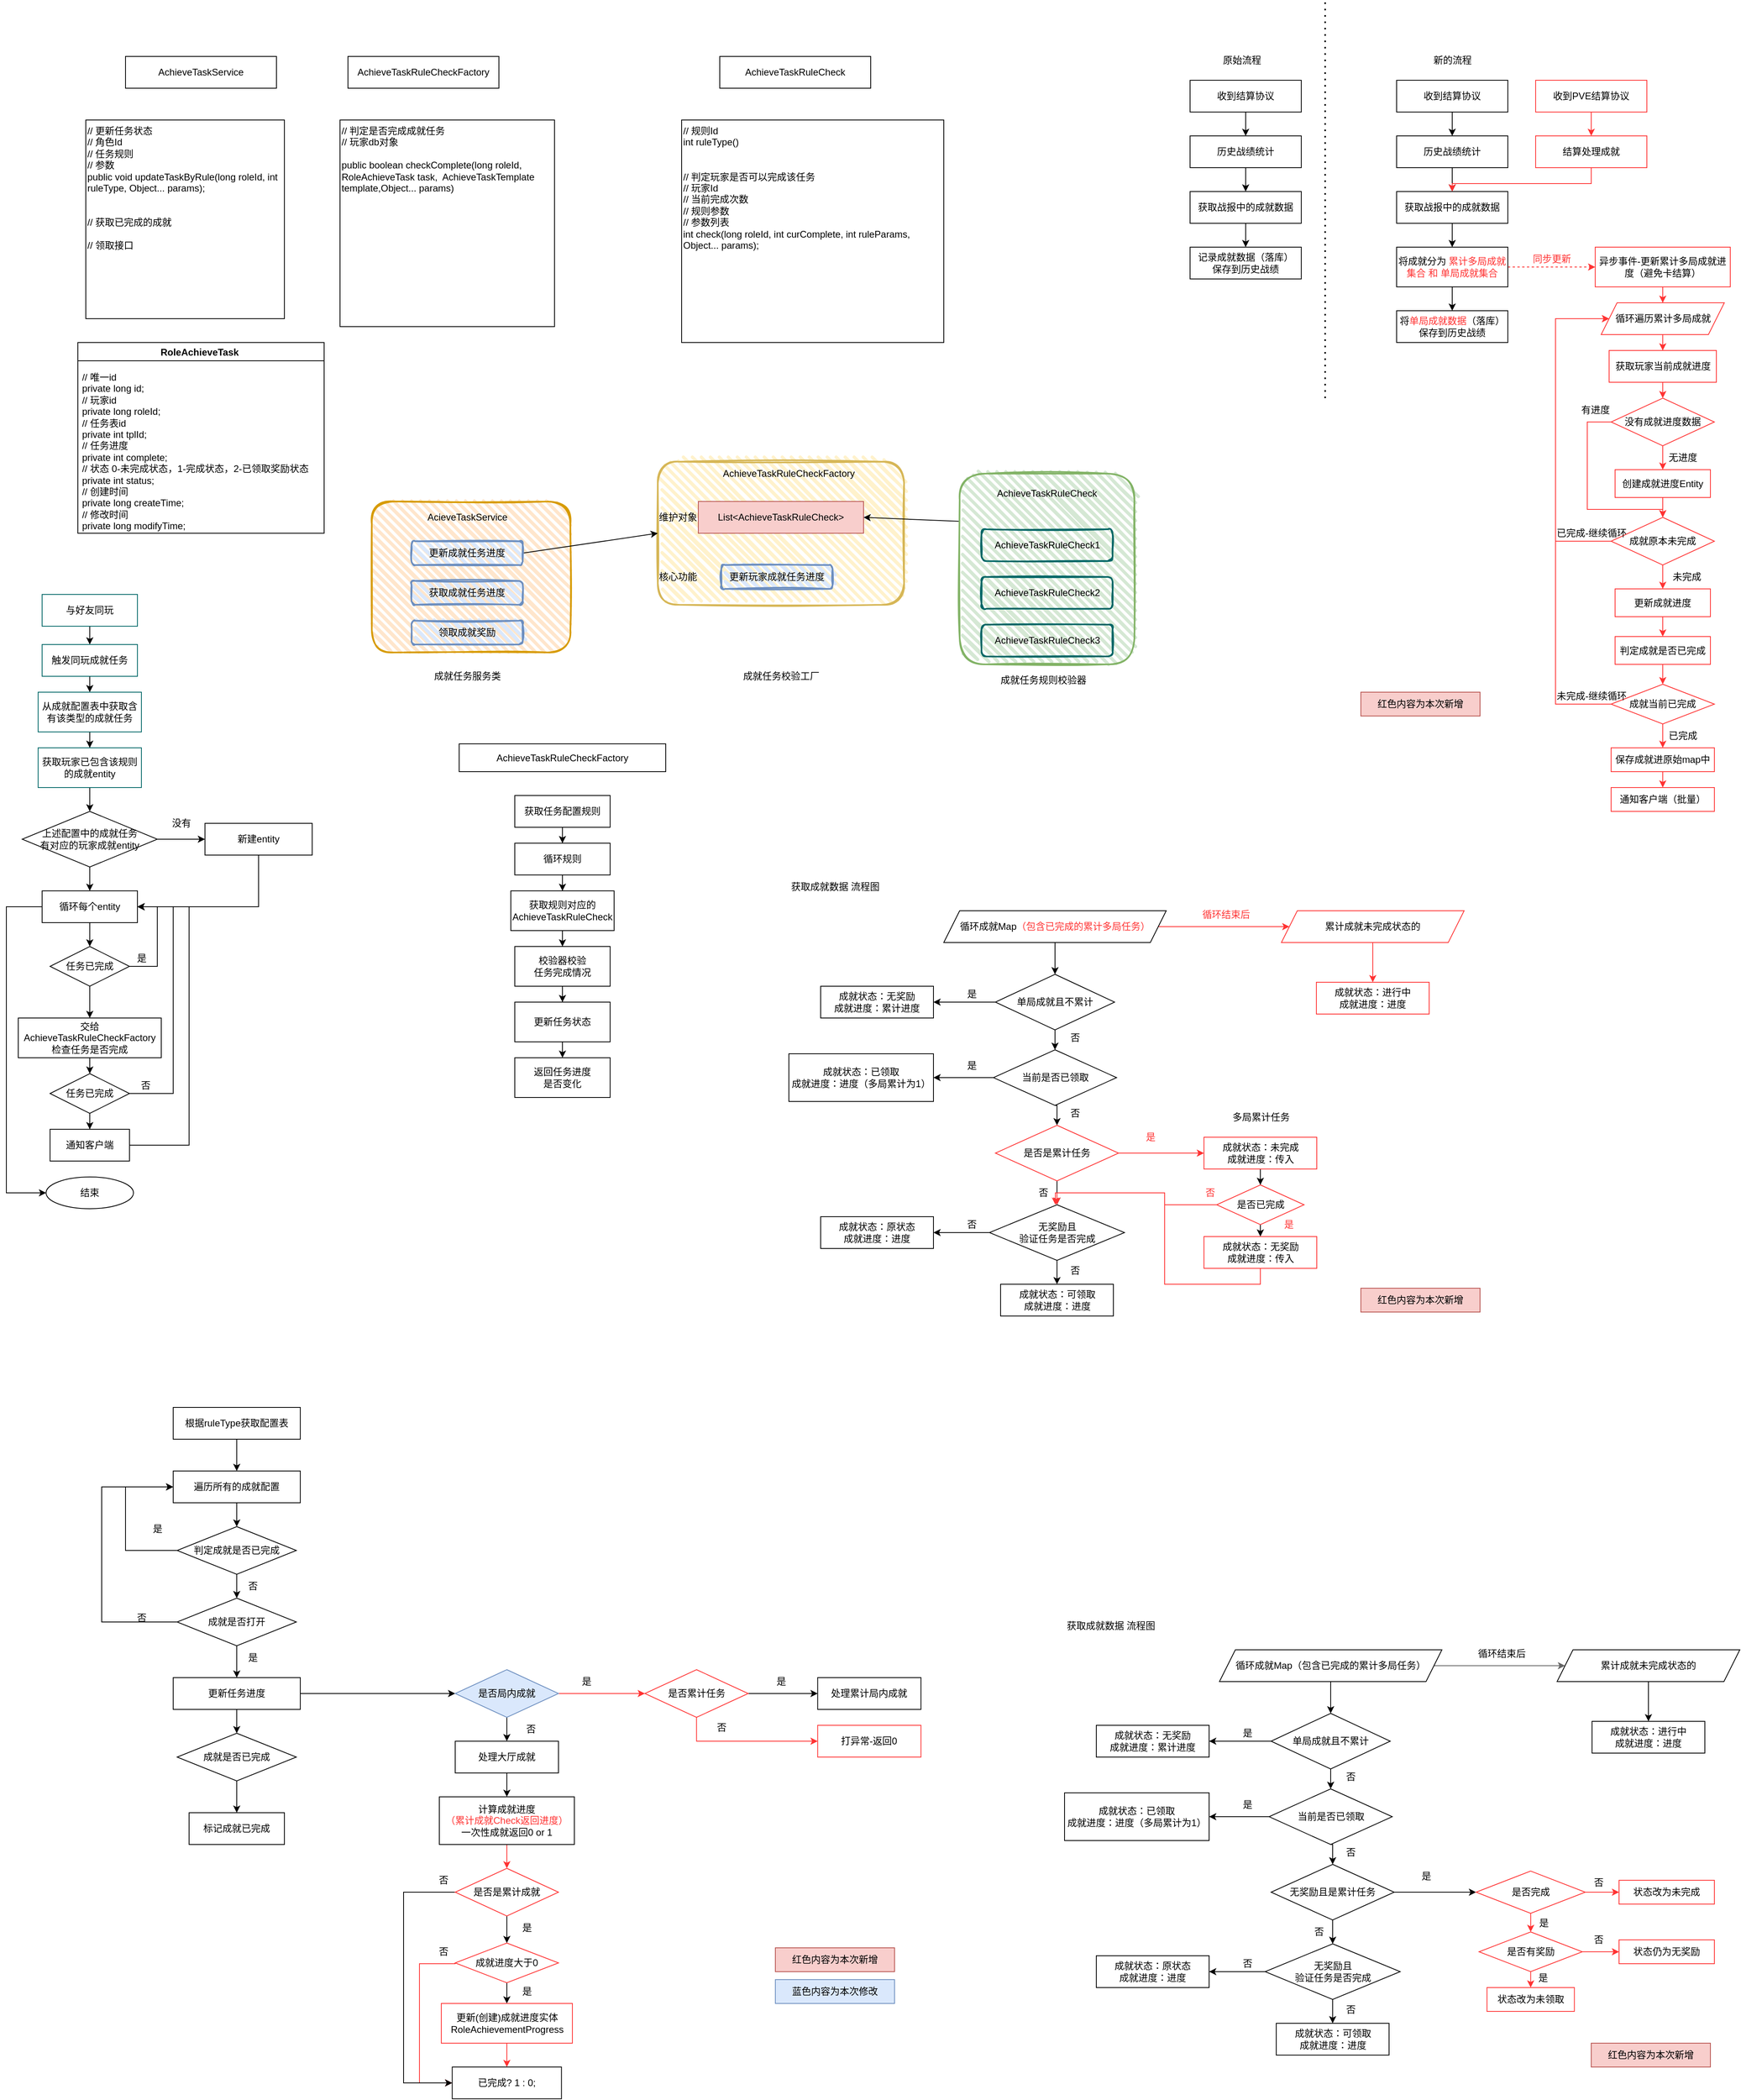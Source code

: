 <mxfile version="21.5.2" type="github">
  <diagram id="ENxEs4GuXWoanbtWAxck" name="第 1 页">
    <mxGraphModel dx="1509" dy="804" grid="1" gridSize="10" guides="1" tooltips="1" connect="1" arrows="1" fold="1" page="1" pageScale="1" pageWidth="4681" pageHeight="3300" math="0" shadow="0">
      <root>
        <mxCell id="0" />
        <mxCell id="1" parent="0" />
        <mxCell id="hWBbgPYYPAye6a4a8nGw-1" value="AchieveTaskService" style="rounded=0;whiteSpace=wrap;html=1;" parent="1" vertex="1">
          <mxGeometry x="230" y="130" width="190" height="40" as="geometry" />
        </mxCell>
        <mxCell id="hWBbgPYYPAye6a4a8nGw-2" value="AchieveTaskRuleCheckFactory" style="rounded=0;whiteSpace=wrap;html=1;" parent="1" vertex="1">
          <mxGeometry x="510" y="130" width="190" height="40" as="geometry" />
        </mxCell>
        <mxCell id="hWBbgPYYPAye6a4a8nGw-4" value="AchieveTaskRuleCheck" style="rounded=0;whiteSpace=wrap;html=1;" parent="1" vertex="1">
          <mxGeometry x="978" y="130" width="190" height="40" as="geometry" />
        </mxCell>
        <mxCell id="hWBbgPYYPAye6a4a8nGw-5" value="// 更新任务状态&lt;br&gt;// 角色Id&lt;br&gt;// 任务规则&lt;br&gt;// 参数&lt;br&gt;public void updateTaskByRule(long roleId, int ruleType, Object... params);&lt;br&gt;&lt;br&gt;&lt;br&gt;// 获取已完成的成就&lt;br&gt;&lt;br&gt;// 领取接口" style="rounded=0;whiteSpace=wrap;html=1;align=left;verticalAlign=top;" parent="1" vertex="1">
          <mxGeometry x="180" y="210" width="250" height="250" as="geometry" />
        </mxCell>
        <mxCell id="hWBbgPYYPAye6a4a8nGw-6" value="&lt;div&gt;// 判定是否完成成就任务&lt;/div&gt;&lt;div&gt;// 玩家db对象&lt;/div&gt;&lt;div&gt;&lt;br&gt;&lt;/div&gt;&lt;div&gt;public boolean checkComplete(long roleId, RoleAchieveTask task,&amp;nbsp; AchieveTaskTemplate template,&lt;span style=&quot;background-color: initial;&quot;&gt;Object... params)&lt;/span&gt;&lt;/div&gt;" style="rounded=0;whiteSpace=wrap;html=1;align=left;verticalAlign=top;" parent="1" vertex="1">
          <mxGeometry x="500" y="210" width="270" height="260" as="geometry" />
        </mxCell>
        <mxCell id="hWBbgPYYPAye6a4a8nGw-12" value="RoleAchieveTask " style="swimlane;" parent="1" vertex="1">
          <mxGeometry x="170" y="490" width="310" height="240" as="geometry" />
        </mxCell>
        <mxCell id="hWBbgPYYPAye6a4a8nGw-14" value="&lt;div&gt;&amp;nbsp; &amp;nbsp; // 唯一id&lt;/div&gt;&lt;div&gt;&amp;nbsp; &amp;nbsp; private long id;&lt;/div&gt;&lt;div&gt;&amp;nbsp; &amp;nbsp; // 玩家id&lt;/div&gt;&lt;div&gt;&amp;nbsp; &amp;nbsp; private long roleId;&lt;/div&gt;&lt;div&gt;&amp;nbsp; &amp;nbsp; // 任务表id&lt;/div&gt;&lt;div&gt;&amp;nbsp; &amp;nbsp; private int tplId;&lt;/div&gt;&lt;div&gt;&amp;nbsp; &amp;nbsp; // 任务进度&lt;/div&gt;&lt;div&gt;&amp;nbsp; &amp;nbsp; private int complete;&lt;/div&gt;&lt;div&gt;&amp;nbsp; &amp;nbsp; // 状态 0-未完成状态，1-完成状态，2-已领取奖励状态&lt;/div&gt;&lt;div&gt;&amp;nbsp; &amp;nbsp; private int status;&lt;/div&gt;&lt;div&gt;&amp;nbsp; &amp;nbsp; // 创建时间&lt;/div&gt;&lt;div&gt;&amp;nbsp; &amp;nbsp; private long createTime;&lt;/div&gt;&lt;div&gt;&amp;nbsp; &amp;nbsp; // 修改时间&lt;/div&gt;&lt;div&gt;&amp;nbsp; &amp;nbsp; private long modifyTime;&lt;/div&gt;" style="text;html=1;align=left;verticalAlign=top;resizable=0;points=[];autosize=1;strokeColor=none;fillColor=none;" parent="hWBbgPYYPAye6a4a8nGw-12" vertex="1">
          <mxGeometry x="-10" y="30" width="320" height="210" as="geometry" />
        </mxCell>
        <mxCell id="hWBbgPYYPAye6a4a8nGw-15" value="// 规则Id&lt;br&gt;int ruleType()&lt;br&gt;&lt;br&gt;&lt;br&gt;// 判定玩家是否可以完成该任务&lt;br&gt;// 玩家Id&lt;br&gt;// 当前完成次数&lt;br&gt;// 规则参数&lt;br&gt;// 参数列表&lt;br&gt;int check(long roleId, int curComplete, int ruleParams, Object... params);" style="whiteSpace=wrap;html=1;align=left;verticalAlign=top;" parent="1" vertex="1">
          <mxGeometry x="930" y="210" width="330" height="280" as="geometry" />
        </mxCell>
        <mxCell id="E-_-Di7X2A5vuP30yNUE-9" value="" style="group" parent="1" vertex="1" connectable="0">
          <mxGeometry x="900" y="640" width="310" height="180" as="geometry" />
        </mxCell>
        <mxCell id="E-_-Di7X2A5vuP30yNUE-8" value="" style="rounded=1;whiteSpace=wrap;html=1;strokeWidth=2;fillWeight=4;hachureGap=8;hachureAngle=45;fillColor=#fff2cc;sketch=1;strokeColor=#d6b656;" parent="E-_-Di7X2A5vuP30yNUE-9" vertex="1">
          <mxGeometry width="310" height="180" as="geometry" />
        </mxCell>
        <mxCell id="E-_-Di7X2A5vuP30yNUE-6" value="AchieveTaskRuleCheckFactory" style="text;html=1;strokeColor=none;fillColor=none;align=center;verticalAlign=middle;whiteSpace=wrap;rounded=0;" parent="E-_-Di7X2A5vuP30yNUE-9" vertex="1">
          <mxGeometry x="70" width="190" height="30" as="geometry" />
        </mxCell>
        <mxCell id="E-_-Di7X2A5vuP30yNUE-15" value="List&amp;lt;AchieveTaskRuleCheck&amp;gt;" style="rounded=0;whiteSpace=wrap;html=1;strokeColor=#b85450;fillColor=#f8cecc;" parent="E-_-Di7X2A5vuP30yNUE-9" vertex="1">
          <mxGeometry x="51" y="50" width="208" height="40" as="geometry" />
        </mxCell>
        <mxCell id="E-_-Di7X2A5vuP30yNUE-20" value="更新玩家成就任务进度" style="rounded=1;whiteSpace=wrap;html=1;strokeWidth=2;fillWeight=4;hachureGap=8;hachureAngle=45;fillColor=#dae8fc;sketch=1;strokeColor=#6c8ebf;" parent="E-_-Di7X2A5vuP30yNUE-9" vertex="1">
          <mxGeometry x="80" y="130" width="140" height="30" as="geometry" />
        </mxCell>
        <mxCell id="E-_-Di7X2A5vuP30yNUE-22" value="维护对象" style="text;html=1;align=center;verticalAlign=middle;resizable=0;points=[];autosize=1;strokeColor=none;fillColor=none;" parent="E-_-Di7X2A5vuP30yNUE-9" vertex="1">
          <mxGeometry x="-10" y="55" width="70" height="30" as="geometry" />
        </mxCell>
        <mxCell id="E-_-Di7X2A5vuP30yNUE-23" value="核心功能" style="text;html=1;align=center;verticalAlign=middle;resizable=0;points=[];autosize=1;strokeColor=none;fillColor=none;" parent="E-_-Di7X2A5vuP30yNUE-9" vertex="1">
          <mxGeometry x="-10" y="130" width="70" height="30" as="geometry" />
        </mxCell>
        <mxCell id="E-_-Di7X2A5vuP30yNUE-17" value="" style="endArrow=classic;html=1;rounded=0;entryX=1;entryY=0.5;entryDx=0;entryDy=0;exitX=0;exitY=0.25;exitDx=0;exitDy=0;" parent="1" source="E-_-Di7X2A5vuP30yNUE-10" target="E-_-Di7X2A5vuP30yNUE-15" edge="1">
          <mxGeometry width="50" height="50" relative="1" as="geometry">
            <mxPoint x="1240" y="650" as="sourcePoint" />
            <mxPoint x="1290" y="600" as="targetPoint" />
          </mxGeometry>
        </mxCell>
        <mxCell id="E-_-Di7X2A5vuP30yNUE-19" value="" style="group" parent="1" vertex="1" connectable="0">
          <mxGeometry x="1280" y="655" width="220" height="240" as="geometry" />
        </mxCell>
        <mxCell id="E-_-Di7X2A5vuP30yNUE-10" value="" style="rounded=1;whiteSpace=wrap;html=1;strokeWidth=2;fillWeight=4;hachureGap=8;hachureAngle=45;fillColor=#d5e8d4;sketch=1;strokeColor=#82b366;" parent="E-_-Di7X2A5vuP30yNUE-19" vertex="1">
          <mxGeometry width="220" height="240" as="geometry" />
        </mxCell>
        <mxCell id="E-_-Di7X2A5vuP30yNUE-11" value="AchieveTaskRuleCheck" style="text;html=1;strokeColor=none;fillColor=none;align=center;verticalAlign=middle;whiteSpace=wrap;rounded=0;" parent="E-_-Di7X2A5vuP30yNUE-19" vertex="1">
          <mxGeometry x="20" y="10" width="180" height="30" as="geometry" />
        </mxCell>
        <mxCell id="E-_-Di7X2A5vuP30yNUE-12" value="AchieveTaskRuleCheck1" style="rounded=1;whiteSpace=wrap;html=1;strokeWidth=2;fillWeight=4;hachureGap=8;hachureAngle=45;fillColor=none;sketch=1;strokeColor=#006666;" parent="E-_-Di7X2A5vuP30yNUE-19" vertex="1">
          <mxGeometry x="27.5" y="70" width="165" height="40" as="geometry" />
        </mxCell>
        <mxCell id="E-_-Di7X2A5vuP30yNUE-13" value="AchieveTaskRuleCheck2" style="rounded=1;whiteSpace=wrap;html=1;strokeWidth=2;fillWeight=4;hachureGap=8;hachureAngle=45;fillColor=none;sketch=1;strokeColor=#006666;" parent="E-_-Di7X2A5vuP30yNUE-19" vertex="1">
          <mxGeometry x="27.5" y="130" width="165" height="40" as="geometry" />
        </mxCell>
        <mxCell id="E-_-Di7X2A5vuP30yNUE-14" value="AchieveTaskRuleCheck3" style="rounded=1;whiteSpace=wrap;html=1;strokeWidth=2;fillWeight=4;hachureGap=8;hachureAngle=45;fillColor=none;sketch=1;strokeColor=#006666;" parent="E-_-Di7X2A5vuP30yNUE-19" vertex="1">
          <mxGeometry x="27.5" y="190" width="165" height="40" as="geometry" />
        </mxCell>
        <mxCell id="E-_-Di7X2A5vuP30yNUE-24" value="" style="rounded=1;whiteSpace=wrap;html=1;strokeWidth=2;fillWeight=4;hachureGap=8;hachureAngle=45;fillColor=#ffe6cc;sketch=1;strokeColor=#d79b00;" parent="1" vertex="1">
          <mxGeometry x="540" y="690" width="250" height="190" as="geometry" />
        </mxCell>
        <mxCell id="E-_-Di7X2A5vuP30yNUE-25" value="&lt;span style=&quot;&quot;&gt;AcieveTaskService&lt;/span&gt;" style="text;html=1;align=center;verticalAlign=middle;resizable=0;points=[];autosize=1;strokeColor=none;fillColor=none;" parent="1" vertex="1">
          <mxGeometry x="600" y="695" width="120" height="30" as="geometry" />
        </mxCell>
        <mxCell id="E-_-Di7X2A5vuP30yNUE-27" value="获取成就任务进度" style="rounded=1;whiteSpace=wrap;html=1;strokeWidth=2;fillWeight=4;hachureGap=8;hachureAngle=45;fillColor=#dae8fc;sketch=1;strokeColor=#6c8ebf;" parent="1" vertex="1">
          <mxGeometry x="590" y="790" width="140" height="30" as="geometry" />
        </mxCell>
        <mxCell id="E-_-Di7X2A5vuP30yNUE-29" style="rounded=0;orthogonalLoop=1;jettySize=auto;html=1;exitX=1;exitY=0.5;exitDx=0;exitDy=0;entryX=0;entryY=0.5;entryDx=0;entryDy=0;" parent="1" source="E-_-Di7X2A5vuP30yNUE-26" target="E-_-Di7X2A5vuP30yNUE-8" edge="1">
          <mxGeometry relative="1" as="geometry" />
        </mxCell>
        <mxCell id="E-_-Di7X2A5vuP30yNUE-26" value="更新成就任务进度" style="rounded=1;whiteSpace=wrap;html=1;strokeWidth=2;fillWeight=4;hachureGap=8;hachureAngle=45;fillColor=#dae8fc;sketch=1;strokeColor=#6c8ebf;" parent="1" vertex="1">
          <mxGeometry x="590" y="740" width="140" height="30" as="geometry" />
        </mxCell>
        <mxCell id="E-_-Di7X2A5vuP30yNUE-28" value="领取成就奖励" style="rounded=1;whiteSpace=wrap;html=1;strokeWidth=2;fillWeight=4;hachureGap=8;hachureAngle=45;fillColor=#dae8fc;sketch=1;strokeColor=#6c8ebf;" parent="1" vertex="1">
          <mxGeometry x="590" y="840" width="140" height="30" as="geometry" />
        </mxCell>
        <mxCell id="E-_-Di7X2A5vuP30yNUE-63" style="edgeStyle=orthogonalEdgeStyle;rounded=0;orthogonalLoop=1;jettySize=auto;html=1;exitX=0.5;exitY=1;exitDx=0;exitDy=0;" parent="1" source="E-_-Di7X2A5vuP30yNUE-31" target="E-_-Di7X2A5vuP30yNUE-32" edge="1">
          <mxGeometry relative="1" as="geometry" />
        </mxCell>
        <mxCell id="E-_-Di7X2A5vuP30yNUE-31" value="与好友同玩" style="rounded=0;whiteSpace=wrap;html=1;strokeColor=#006666;fillColor=none;" parent="1" vertex="1">
          <mxGeometry x="125" y="807" width="120" height="40" as="geometry" />
        </mxCell>
        <mxCell id="E-_-Di7X2A5vuP30yNUE-64" style="edgeStyle=orthogonalEdgeStyle;rounded=0;orthogonalLoop=1;jettySize=auto;html=1;exitX=0.5;exitY=1;exitDx=0;exitDy=0;entryX=0.5;entryY=0;entryDx=0;entryDy=0;" parent="1" source="E-_-Di7X2A5vuP30yNUE-32" target="E-_-Di7X2A5vuP30yNUE-33" edge="1">
          <mxGeometry relative="1" as="geometry" />
        </mxCell>
        <mxCell id="E-_-Di7X2A5vuP30yNUE-32" value="触发同玩成就任务" style="rounded=0;whiteSpace=wrap;html=1;strokeColor=#006666;fillColor=none;" parent="1" vertex="1">
          <mxGeometry x="125" y="870" width="120" height="40" as="geometry" />
        </mxCell>
        <mxCell id="E-_-Di7X2A5vuP30yNUE-65" style="edgeStyle=orthogonalEdgeStyle;rounded=0;orthogonalLoop=1;jettySize=auto;html=1;exitX=0.5;exitY=1;exitDx=0;exitDy=0;" parent="1" source="E-_-Di7X2A5vuP30yNUE-33" target="E-_-Di7X2A5vuP30yNUE-34" edge="1">
          <mxGeometry relative="1" as="geometry" />
        </mxCell>
        <mxCell id="E-_-Di7X2A5vuP30yNUE-33" value="从成就配置表中获取含有该类型的成就任务" style="rounded=0;whiteSpace=wrap;html=1;strokeColor=#006666;fillColor=none;" parent="1" vertex="1">
          <mxGeometry x="120" y="930" width="130" height="50" as="geometry" />
        </mxCell>
        <mxCell id="E-_-Di7X2A5vuP30yNUE-60" style="edgeStyle=orthogonalEdgeStyle;rounded=0;orthogonalLoop=1;jettySize=auto;html=1;exitX=0.5;exitY=1;exitDx=0;exitDy=0;" parent="1" source="E-_-Di7X2A5vuP30yNUE-34" target="E-_-Di7X2A5vuP30yNUE-36" edge="1">
          <mxGeometry relative="1" as="geometry" />
        </mxCell>
        <mxCell id="E-_-Di7X2A5vuP30yNUE-34" value="获取玩家已包含该规则的成就entity" style="rounded=0;whiteSpace=wrap;html=1;strokeColor=#006666;fillColor=none;" parent="1" vertex="1">
          <mxGeometry x="120" y="1000" width="130" height="50" as="geometry" />
        </mxCell>
        <mxCell id="E-_-Di7X2A5vuP30yNUE-42" style="edgeStyle=orthogonalEdgeStyle;rounded=0;orthogonalLoop=1;jettySize=auto;html=1;exitX=0.5;exitY=1;exitDx=0;exitDy=0;entryX=1;entryY=0.5;entryDx=0;entryDy=0;" parent="1" source="E-_-Di7X2A5vuP30yNUE-35" target="E-_-Di7X2A5vuP30yNUE-40" edge="1">
          <mxGeometry relative="1" as="geometry" />
        </mxCell>
        <mxCell id="E-_-Di7X2A5vuP30yNUE-35" value="新建entity" style="rounded=0;whiteSpace=wrap;html=1;" parent="1" vertex="1">
          <mxGeometry x="330" y="1095" width="135" height="40" as="geometry" />
        </mxCell>
        <mxCell id="E-_-Di7X2A5vuP30yNUE-38" style="edgeStyle=none;rounded=0;orthogonalLoop=1;jettySize=auto;html=1;exitX=1;exitY=0.5;exitDx=0;exitDy=0;entryX=0;entryY=0.5;entryDx=0;entryDy=0;" parent="1" source="E-_-Di7X2A5vuP30yNUE-36" target="E-_-Di7X2A5vuP30yNUE-35" edge="1">
          <mxGeometry relative="1" as="geometry" />
        </mxCell>
        <mxCell id="E-_-Di7X2A5vuP30yNUE-41" style="edgeStyle=none;rounded=0;orthogonalLoop=1;jettySize=auto;html=1;exitX=0.5;exitY=1;exitDx=0;exitDy=0;entryX=0.5;entryY=0;entryDx=0;entryDy=0;" parent="1" source="E-_-Di7X2A5vuP30yNUE-36" target="E-_-Di7X2A5vuP30yNUE-40" edge="1">
          <mxGeometry relative="1" as="geometry" />
        </mxCell>
        <mxCell id="E-_-Di7X2A5vuP30yNUE-36" value="上述配置中的成就任务&lt;br&gt;有对应的玩家成就entity" style="rhombus;whiteSpace=wrap;html=1;" parent="1" vertex="1">
          <mxGeometry x="100" y="1080" width="170" height="70" as="geometry" />
        </mxCell>
        <mxCell id="E-_-Di7X2A5vuP30yNUE-39" value="没有" style="text;html=1;align=center;verticalAlign=middle;resizable=0;points=[];autosize=1;strokeColor=none;fillColor=none;" parent="1" vertex="1">
          <mxGeometry x="275" y="1080" width="50" height="30" as="geometry" />
        </mxCell>
        <mxCell id="E-_-Di7X2A5vuP30yNUE-48" style="edgeStyle=orthogonalEdgeStyle;rounded=0;orthogonalLoop=1;jettySize=auto;html=1;exitX=0.5;exitY=1;exitDx=0;exitDy=0;entryX=0.5;entryY=0;entryDx=0;entryDy=0;" parent="1" source="E-_-Di7X2A5vuP30yNUE-40" target="E-_-Di7X2A5vuP30yNUE-45" edge="1">
          <mxGeometry relative="1" as="geometry" />
        </mxCell>
        <mxCell id="E-_-Di7X2A5vuP30yNUE-61" style="edgeStyle=orthogonalEdgeStyle;rounded=0;orthogonalLoop=1;jettySize=auto;html=1;exitX=0;exitY=0.5;exitDx=0;exitDy=0;entryX=0;entryY=0.5;entryDx=0;entryDy=0;" parent="1" source="E-_-Di7X2A5vuP30yNUE-40" target="E-_-Di7X2A5vuP30yNUE-59" edge="1">
          <mxGeometry relative="1" as="geometry">
            <Array as="points">
              <mxPoint x="80" y="1200" />
              <mxPoint x="80" y="1560" />
            </Array>
          </mxGeometry>
        </mxCell>
        <mxCell id="E-_-Di7X2A5vuP30yNUE-40" value="循环每个entity" style="rounded=0;whiteSpace=wrap;html=1;" parent="1" vertex="1">
          <mxGeometry x="125" y="1180" width="120" height="40" as="geometry" />
        </mxCell>
        <mxCell id="E-_-Di7X2A5vuP30yNUE-46" style="edgeStyle=orthogonalEdgeStyle;rounded=0;orthogonalLoop=1;jettySize=auto;html=1;exitX=1;exitY=0.5;exitDx=0;exitDy=0;entryX=1;entryY=0.5;entryDx=0;entryDy=0;" parent="1" source="E-_-Di7X2A5vuP30yNUE-45" target="E-_-Di7X2A5vuP30yNUE-40" edge="1">
          <mxGeometry relative="1" as="geometry">
            <Array as="points">
              <mxPoint x="270" y="1275" />
              <mxPoint x="270" y="1200" />
            </Array>
          </mxGeometry>
        </mxCell>
        <mxCell id="E-_-Di7X2A5vuP30yNUE-49" style="edgeStyle=orthogonalEdgeStyle;rounded=0;orthogonalLoop=1;jettySize=auto;html=1;exitX=0.5;exitY=1;exitDx=0;exitDy=0;" parent="1" source="E-_-Di7X2A5vuP30yNUE-45" edge="1">
          <mxGeometry relative="1" as="geometry">
            <mxPoint x="185" y="1340" as="targetPoint" />
          </mxGeometry>
        </mxCell>
        <mxCell id="E-_-Di7X2A5vuP30yNUE-45" value="任务已完成" style="rhombus;whiteSpace=wrap;html=1;" parent="1" vertex="1">
          <mxGeometry x="135" y="1250" width="100" height="50" as="geometry" />
        </mxCell>
        <mxCell id="E-_-Di7X2A5vuP30yNUE-47" value="是" style="text;html=1;align=center;verticalAlign=middle;resizable=0;points=[];autosize=1;strokeColor=none;fillColor=none;" parent="1" vertex="1">
          <mxGeometry x="230" y="1250" width="40" height="30" as="geometry" />
        </mxCell>
        <mxCell id="E-_-Di7X2A5vuP30yNUE-53" style="edgeStyle=orthogonalEdgeStyle;rounded=0;orthogonalLoop=1;jettySize=auto;html=1;exitX=0.5;exitY=1;exitDx=0;exitDy=0;entryX=0.5;entryY=0;entryDx=0;entryDy=0;" parent="1" source="E-_-Di7X2A5vuP30yNUE-50" target="E-_-Di7X2A5vuP30yNUE-52" edge="1">
          <mxGeometry relative="1" as="geometry" />
        </mxCell>
        <mxCell id="E-_-Di7X2A5vuP30yNUE-50" value="交给AchieveTaskRuleCheckFactory&lt;br&gt;检查任务是否完成" style="rounded=0;whiteSpace=wrap;html=1;" parent="1" vertex="1">
          <mxGeometry x="95" y="1340" width="180" height="50" as="geometry" />
        </mxCell>
        <mxCell id="E-_-Di7X2A5vuP30yNUE-55" style="edgeStyle=orthogonalEdgeStyle;rounded=0;orthogonalLoop=1;jettySize=auto;html=1;exitX=0.5;exitY=1;exitDx=0;exitDy=0;" parent="1" source="E-_-Di7X2A5vuP30yNUE-52" target="E-_-Di7X2A5vuP30yNUE-54" edge="1">
          <mxGeometry relative="1" as="geometry" />
        </mxCell>
        <mxCell id="E-_-Di7X2A5vuP30yNUE-56" style="edgeStyle=orthogonalEdgeStyle;rounded=0;orthogonalLoop=1;jettySize=auto;html=1;exitX=1;exitY=0.5;exitDx=0;exitDy=0;entryX=1;entryY=0.5;entryDx=0;entryDy=0;" parent="1" source="E-_-Di7X2A5vuP30yNUE-52" target="E-_-Di7X2A5vuP30yNUE-40" edge="1">
          <mxGeometry relative="1" as="geometry">
            <Array as="points">
              <mxPoint x="290" y="1435" />
              <mxPoint x="290" y="1200" />
            </Array>
          </mxGeometry>
        </mxCell>
        <mxCell id="E-_-Di7X2A5vuP30yNUE-52" value="任务已完成" style="rhombus;whiteSpace=wrap;html=1;" parent="1" vertex="1">
          <mxGeometry x="135" y="1410" width="100" height="50" as="geometry" />
        </mxCell>
        <mxCell id="E-_-Di7X2A5vuP30yNUE-62" style="edgeStyle=orthogonalEdgeStyle;rounded=0;orthogonalLoop=1;jettySize=auto;html=1;exitX=1;exitY=0.5;exitDx=0;exitDy=0;entryX=1;entryY=0.5;entryDx=0;entryDy=0;" parent="1" source="E-_-Di7X2A5vuP30yNUE-54" target="E-_-Di7X2A5vuP30yNUE-40" edge="1">
          <mxGeometry relative="1" as="geometry">
            <Array as="points">
              <mxPoint x="310" y="1500" />
              <mxPoint x="310" y="1200" />
            </Array>
          </mxGeometry>
        </mxCell>
        <mxCell id="E-_-Di7X2A5vuP30yNUE-54" value="通知客户端" style="rounded=0;whiteSpace=wrap;html=1;" parent="1" vertex="1">
          <mxGeometry x="135" y="1480" width="100" height="40" as="geometry" />
        </mxCell>
        <mxCell id="E-_-Di7X2A5vuP30yNUE-57" value="否" style="text;html=1;align=center;verticalAlign=middle;resizable=0;points=[];autosize=1;strokeColor=none;fillColor=none;" parent="1" vertex="1">
          <mxGeometry x="235" y="1410" width="40" height="30" as="geometry" />
        </mxCell>
        <mxCell id="E-_-Di7X2A5vuP30yNUE-59" value="结束" style="ellipse;whiteSpace=wrap;html=1;" parent="1" vertex="1">
          <mxGeometry x="130" y="1540" width="110" height="40" as="geometry" />
        </mxCell>
        <mxCell id="E-_-Di7X2A5vuP30yNUE-66" value="AchieveTaskRuleCheckFactory" style="rounded=0;whiteSpace=wrap;html=1;" parent="1" vertex="1">
          <mxGeometry x="650" y="995" width="260" height="35" as="geometry" />
        </mxCell>
        <mxCell id="E-_-Di7X2A5vuP30yNUE-76" style="edgeStyle=orthogonalEdgeStyle;rounded=0;orthogonalLoop=1;jettySize=auto;html=1;exitX=0.5;exitY=1;exitDx=0;exitDy=0;" parent="1" source="E-_-Di7X2A5vuP30yNUE-67" target="E-_-Di7X2A5vuP30yNUE-68" edge="1">
          <mxGeometry relative="1" as="geometry" />
        </mxCell>
        <mxCell id="E-_-Di7X2A5vuP30yNUE-67" value="获取任务配置规则" style="rounded=0;whiteSpace=wrap;html=1;" parent="1" vertex="1">
          <mxGeometry x="720" y="1060" width="120" height="40" as="geometry" />
        </mxCell>
        <mxCell id="E-_-Di7X2A5vuP30yNUE-77" style="edgeStyle=orthogonalEdgeStyle;rounded=0;orthogonalLoop=1;jettySize=auto;html=1;exitX=0.5;exitY=1;exitDx=0;exitDy=0;" parent="1" source="E-_-Di7X2A5vuP30yNUE-68" target="E-_-Di7X2A5vuP30yNUE-69" edge="1">
          <mxGeometry relative="1" as="geometry" />
        </mxCell>
        <mxCell id="E-_-Di7X2A5vuP30yNUE-68" value="循环规则" style="rounded=0;whiteSpace=wrap;html=1;" parent="1" vertex="1">
          <mxGeometry x="720" y="1120" width="120" height="40" as="geometry" />
        </mxCell>
        <mxCell id="E-_-Di7X2A5vuP30yNUE-78" style="edgeStyle=orthogonalEdgeStyle;rounded=0;orthogonalLoop=1;jettySize=auto;html=1;exitX=0.5;exitY=1;exitDx=0;exitDy=0;" parent="1" source="E-_-Di7X2A5vuP30yNUE-69" target="E-_-Di7X2A5vuP30yNUE-70" edge="1">
          <mxGeometry relative="1" as="geometry" />
        </mxCell>
        <mxCell id="E-_-Di7X2A5vuP30yNUE-69" value="获取规则对应的&lt;br&gt;AchieveTaskRuleCheck" style="rounded=0;whiteSpace=wrap;html=1;" parent="1" vertex="1">
          <mxGeometry x="715" y="1180" width="130" height="50" as="geometry" />
        </mxCell>
        <mxCell id="E-_-Di7X2A5vuP30yNUE-79" style="edgeStyle=orthogonalEdgeStyle;rounded=0;orthogonalLoop=1;jettySize=auto;html=1;exitX=0.5;exitY=1;exitDx=0;exitDy=0;" parent="1" source="E-_-Di7X2A5vuP30yNUE-70" target="E-_-Di7X2A5vuP30yNUE-74" edge="1">
          <mxGeometry relative="1" as="geometry" />
        </mxCell>
        <mxCell id="E-_-Di7X2A5vuP30yNUE-70" value="校验器校验&lt;br&gt;任务完成情况" style="rounded=0;whiteSpace=wrap;html=1;" parent="1" vertex="1">
          <mxGeometry x="720" y="1250" width="120" height="50" as="geometry" />
        </mxCell>
        <mxCell id="E-_-Di7X2A5vuP30yNUE-71" value="成就任务服务类" style="text;html=1;align=center;verticalAlign=middle;resizable=0;points=[];autosize=1;strokeColor=none;fillColor=none;" parent="1" vertex="1">
          <mxGeometry x="605" y="895" width="110" height="30" as="geometry" />
        </mxCell>
        <mxCell id="E-_-Di7X2A5vuP30yNUE-72" value="成就任务校验工厂" style="text;html=1;align=center;verticalAlign=middle;resizable=0;points=[];autosize=1;strokeColor=none;fillColor=none;" parent="1" vertex="1">
          <mxGeometry x="995" y="895" width="120" height="30" as="geometry" />
        </mxCell>
        <mxCell id="E-_-Di7X2A5vuP30yNUE-73" value="成就任务规则校验器" style="text;html=1;align=center;verticalAlign=middle;resizable=0;points=[];autosize=1;strokeColor=none;fillColor=none;" parent="1" vertex="1">
          <mxGeometry x="1320" y="900" width="130" height="30" as="geometry" />
        </mxCell>
        <mxCell id="E-_-Di7X2A5vuP30yNUE-80" style="edgeStyle=orthogonalEdgeStyle;rounded=0;orthogonalLoop=1;jettySize=auto;html=1;exitX=0.5;exitY=1;exitDx=0;exitDy=0;entryX=0.5;entryY=0;entryDx=0;entryDy=0;" parent="1" source="E-_-Di7X2A5vuP30yNUE-74" target="E-_-Di7X2A5vuP30yNUE-75" edge="1">
          <mxGeometry relative="1" as="geometry" />
        </mxCell>
        <mxCell id="E-_-Di7X2A5vuP30yNUE-74" value="更新任务状态" style="rounded=0;whiteSpace=wrap;html=1;" parent="1" vertex="1">
          <mxGeometry x="720" y="1320" width="120" height="50" as="geometry" />
        </mxCell>
        <mxCell id="E-_-Di7X2A5vuP30yNUE-75" value="返回任务进度&lt;br&gt;是否变化" style="rounded=0;whiteSpace=wrap;html=1;" parent="1" vertex="1">
          <mxGeometry x="720" y="1390" width="120" height="50" as="geometry" />
        </mxCell>
        <mxCell id="qh5if6X5rxDFb2PUgvWU-7" style="edgeStyle=orthogonalEdgeStyle;rounded=0;orthogonalLoop=1;jettySize=auto;html=1;exitX=0.5;exitY=1;exitDx=0;exitDy=0;" parent="1" source="qh5if6X5rxDFb2PUgvWU-2" target="qh5if6X5rxDFb2PUgvWU-3" edge="1">
          <mxGeometry relative="1" as="geometry" />
        </mxCell>
        <mxCell id="qh5if6X5rxDFb2PUgvWU-2" value="收到结算协议" style="whiteSpace=wrap;html=1;" parent="1" vertex="1">
          <mxGeometry x="1570" y="160" width="140" height="40" as="geometry" />
        </mxCell>
        <mxCell id="qh5if6X5rxDFb2PUgvWU-8" style="edgeStyle=orthogonalEdgeStyle;rounded=0;orthogonalLoop=1;jettySize=auto;html=1;exitX=0.5;exitY=1;exitDx=0;exitDy=0;" parent="1" source="qh5if6X5rxDFb2PUgvWU-3" target="qh5if6X5rxDFb2PUgvWU-4" edge="1">
          <mxGeometry relative="1" as="geometry" />
        </mxCell>
        <mxCell id="qh5if6X5rxDFb2PUgvWU-3" value="历史战绩统计" style="whiteSpace=wrap;html=1;" parent="1" vertex="1">
          <mxGeometry x="1570" y="230" width="140" height="40" as="geometry" />
        </mxCell>
        <mxCell id="qh5if6X5rxDFb2PUgvWU-9" style="edgeStyle=orthogonalEdgeStyle;rounded=0;orthogonalLoop=1;jettySize=auto;html=1;exitX=0.5;exitY=1;exitDx=0;exitDy=0;" parent="1" source="qh5if6X5rxDFb2PUgvWU-4" target="qh5if6X5rxDFb2PUgvWU-5" edge="1">
          <mxGeometry relative="1" as="geometry" />
        </mxCell>
        <mxCell id="qh5if6X5rxDFb2PUgvWU-4" value="获取战报中的成就数据" style="whiteSpace=wrap;html=1;" parent="1" vertex="1">
          <mxGeometry x="1570" y="300" width="140" height="40" as="geometry" />
        </mxCell>
        <mxCell id="qh5if6X5rxDFb2PUgvWU-5" value="记录成就数据（落库）&lt;br&gt;保存到历史战绩" style="whiteSpace=wrap;html=1;" parent="1" vertex="1">
          <mxGeometry x="1570" y="370" width="140" height="40" as="geometry" />
        </mxCell>
        <mxCell id="qh5if6X5rxDFb2PUgvWU-11" style="edgeStyle=orthogonalEdgeStyle;rounded=0;orthogonalLoop=1;jettySize=auto;html=1;exitX=0.5;exitY=1;exitDx=0;exitDy=0;" parent="1" source="qh5if6X5rxDFb2PUgvWU-12" target="qh5if6X5rxDFb2PUgvWU-14" edge="1">
          <mxGeometry relative="1" as="geometry" />
        </mxCell>
        <mxCell id="qh5if6X5rxDFb2PUgvWU-12" value="收到结算协议" style="whiteSpace=wrap;html=1;" parent="1" vertex="1">
          <mxGeometry x="1830" y="160" width="140" height="40" as="geometry" />
        </mxCell>
        <mxCell id="qh5if6X5rxDFb2PUgvWU-13" style="edgeStyle=orthogonalEdgeStyle;rounded=0;orthogonalLoop=1;jettySize=auto;html=1;exitX=0.5;exitY=1;exitDx=0;exitDy=0;" parent="1" source="qh5if6X5rxDFb2PUgvWU-14" target="qh5if6X5rxDFb2PUgvWU-16" edge="1">
          <mxGeometry relative="1" as="geometry" />
        </mxCell>
        <mxCell id="qh5if6X5rxDFb2PUgvWU-14" value="历史战绩统计" style="whiteSpace=wrap;html=1;" parent="1" vertex="1">
          <mxGeometry x="1830" y="230" width="140" height="40" as="geometry" />
        </mxCell>
        <mxCell id="qh5if6X5rxDFb2PUgvWU-15" style="edgeStyle=orthogonalEdgeStyle;rounded=0;orthogonalLoop=1;jettySize=auto;html=1;exitX=0.5;exitY=1;exitDx=0;exitDy=0;" parent="1" source="qh5if6X5rxDFb2PUgvWU-16" edge="1">
          <mxGeometry relative="1" as="geometry">
            <mxPoint x="1900" y="370" as="targetPoint" />
          </mxGeometry>
        </mxCell>
        <mxCell id="qh5if6X5rxDFb2PUgvWU-16" value="获取战报中的成就数据" style="whiteSpace=wrap;html=1;" parent="1" vertex="1">
          <mxGeometry x="1830" y="300" width="140" height="40" as="geometry" />
        </mxCell>
        <mxCell id="qh5if6X5rxDFb2PUgvWU-34" style="edgeStyle=orthogonalEdgeStyle;rounded=0;orthogonalLoop=1;jettySize=auto;html=1;exitX=0.5;exitY=1;exitDx=0;exitDy=0;entryX=0.5;entryY=0;entryDx=0;entryDy=0;" parent="1" source="qh5if6X5rxDFb2PUgvWU-19" target="qh5if6X5rxDFb2PUgvWU-22" edge="1">
          <mxGeometry relative="1" as="geometry" />
        </mxCell>
        <mxCell id="qh5if6X5rxDFb2PUgvWU-58" style="edgeStyle=orthogonalEdgeStyle;rounded=0;orthogonalLoop=1;jettySize=auto;html=1;exitX=1;exitY=0.5;exitDx=0;exitDy=0;entryX=0;entryY=0.5;entryDx=0;entryDy=0;dashed=1;fontColor=#FF3333;strokeColor=#FF3333;" parent="1" source="qh5if6X5rxDFb2PUgvWU-19" target="qh5if6X5rxDFb2PUgvWU-32" edge="1">
          <mxGeometry relative="1" as="geometry" />
        </mxCell>
        <mxCell id="qh5if6X5rxDFb2PUgvWU-19" value="将成就分为 &lt;font color=&quot;#ff3333&quot;&gt;累计多局成就集合 和 单局成就集合&lt;/font&gt;" style="rounded=0;whiteSpace=wrap;html=1;" parent="1" vertex="1">
          <mxGeometry x="1830" y="370" width="140" height="50" as="geometry" />
        </mxCell>
        <mxCell id="qh5if6X5rxDFb2PUgvWU-22" value="将&lt;font color=&quot;#ff3333&quot;&gt;单局成就数据&lt;/font&gt;（落库）&lt;br&gt;保存到历史战绩" style="whiteSpace=wrap;html=1;" parent="1" vertex="1">
          <mxGeometry x="1830" y="450" width="140" height="40" as="geometry" />
        </mxCell>
        <mxCell id="qh5if6X5rxDFb2PUgvWU-37" style="edgeStyle=orthogonalEdgeStyle;rounded=0;orthogonalLoop=1;jettySize=auto;html=1;exitX=0.5;exitY=1;exitDx=0;exitDy=0;entryX=0.5;entryY=0;entryDx=0;entryDy=0;strokeColor=#FF3333;" parent="1" source="qh5if6X5rxDFb2PUgvWU-24" target="qh5if6X5rxDFb2PUgvWU-25" edge="1">
          <mxGeometry relative="1" as="geometry" />
        </mxCell>
        <mxCell id="qh5if6X5rxDFb2PUgvWU-24" value="获取玩家当前成就进度" style="whiteSpace=wrap;html=1;strokeColor=#FF3333;" parent="1" vertex="1">
          <mxGeometry x="2097.5" y="500" width="135" height="40" as="geometry" />
        </mxCell>
        <mxCell id="qh5if6X5rxDFb2PUgvWU-38" style="edgeStyle=orthogonalEdgeStyle;rounded=0;orthogonalLoop=1;jettySize=auto;html=1;exitX=0.5;exitY=1;exitDx=0;exitDy=0;entryX=0.5;entryY=0;entryDx=0;entryDy=0;strokeColor=#FF3333;" parent="1" source="qh5if6X5rxDFb2PUgvWU-25" target="qh5if6X5rxDFb2PUgvWU-26" edge="1">
          <mxGeometry relative="1" as="geometry" />
        </mxCell>
        <mxCell id="qh5if6X5rxDFb2PUgvWU-40" style="edgeStyle=orthogonalEdgeStyle;rounded=0;orthogonalLoop=1;jettySize=auto;html=1;exitX=0;exitY=0.5;exitDx=0;exitDy=0;entryX=0.5;entryY=0;entryDx=0;entryDy=0;strokeColor=#FF3333;" parent="1" source="qh5if6X5rxDFb2PUgvWU-25" target="qh5if6X5rxDFb2PUgvWU-27" edge="1">
          <mxGeometry relative="1" as="geometry">
            <Array as="points">
              <mxPoint x="2070" y="590" />
              <mxPoint x="2070" y="700" />
              <mxPoint x="2165" y="700" />
            </Array>
          </mxGeometry>
        </mxCell>
        <mxCell id="qh5if6X5rxDFb2PUgvWU-25" value="没有成就进度数据" style="rhombus;whiteSpace=wrap;html=1;strokeColor=#FF3333;" parent="1" vertex="1">
          <mxGeometry x="2100" y="560" width="130" height="60" as="geometry" />
        </mxCell>
        <mxCell id="qh5if6X5rxDFb2PUgvWU-39" style="edgeStyle=orthogonalEdgeStyle;rounded=0;orthogonalLoop=1;jettySize=auto;html=1;exitX=0.5;exitY=1;exitDx=0;exitDy=0;entryX=0.5;entryY=0;entryDx=0;entryDy=0;strokeColor=#FF3333;" parent="1" source="qh5if6X5rxDFb2PUgvWU-26" target="qh5if6X5rxDFb2PUgvWU-27" edge="1">
          <mxGeometry relative="1" as="geometry" />
        </mxCell>
        <mxCell id="qh5if6X5rxDFb2PUgvWU-26" value="创建成就进度Entity" style="whiteSpace=wrap;html=1;strokeColor=#FF3333;" parent="1" vertex="1">
          <mxGeometry x="2105" y="650" width="120" height="35" as="geometry" />
        </mxCell>
        <mxCell id="qh5if6X5rxDFb2PUgvWU-43" style="edgeStyle=orthogonalEdgeStyle;rounded=0;orthogonalLoop=1;jettySize=auto;html=1;exitX=0.5;exitY=1;exitDx=0;exitDy=0;strokeColor=#FF3333;" parent="1" source="qh5if6X5rxDFb2PUgvWU-27" target="qh5if6X5rxDFb2PUgvWU-29" edge="1">
          <mxGeometry relative="1" as="geometry" />
        </mxCell>
        <mxCell id="qh5if6X5rxDFb2PUgvWU-45" style="edgeStyle=orthogonalEdgeStyle;rounded=0;orthogonalLoop=1;jettySize=auto;html=1;exitX=0;exitY=0.5;exitDx=0;exitDy=0;entryX=0;entryY=0.5;entryDx=0;entryDy=0;strokeColor=#FF3333;" parent="1" source="qh5if6X5rxDFb2PUgvWU-27" target="qh5if6X5rxDFb2PUgvWU-35" edge="1">
          <mxGeometry relative="1" as="geometry">
            <Array as="points">
              <mxPoint x="2030" y="740" />
              <mxPoint x="2030" y="460" />
            </Array>
          </mxGeometry>
        </mxCell>
        <mxCell id="qh5if6X5rxDFb2PUgvWU-27" value="成就原本未完成" style="rhombus;whiteSpace=wrap;html=1;strokeColor=#FF3333;" parent="1" vertex="1">
          <mxGeometry x="2100" y="710" width="130" height="60" as="geometry" />
        </mxCell>
        <mxCell id="qh5if6X5rxDFb2PUgvWU-48" style="edgeStyle=orthogonalEdgeStyle;rounded=0;orthogonalLoop=1;jettySize=auto;html=1;exitX=0.5;exitY=1;exitDx=0;exitDy=0;strokeColor=#FF3333;" parent="1" source="qh5if6X5rxDFb2PUgvWU-29" target="qh5if6X5rxDFb2PUgvWU-30" edge="1">
          <mxGeometry relative="1" as="geometry" />
        </mxCell>
        <mxCell id="qh5if6X5rxDFb2PUgvWU-29" value="更新成就进度" style="whiteSpace=wrap;html=1;strokeColor=#FF3333;" parent="1" vertex="1">
          <mxGeometry x="2105" y="800" width="120" height="35" as="geometry" />
        </mxCell>
        <mxCell id="qh5if6X5rxDFb2PUgvWU-49" style="edgeStyle=orthogonalEdgeStyle;rounded=0;orthogonalLoop=1;jettySize=auto;html=1;exitX=0.5;exitY=1;exitDx=0;exitDy=0;strokeColor=#FF3333;" parent="1" source="qh5if6X5rxDFb2PUgvWU-30" target="qh5if6X5rxDFb2PUgvWU-31" edge="1">
          <mxGeometry relative="1" as="geometry" />
        </mxCell>
        <mxCell id="qh5if6X5rxDFb2PUgvWU-30" value="判定成就是否已完成" style="whiteSpace=wrap;html=1;strokeColor=#FF3333;" parent="1" vertex="1">
          <mxGeometry x="2105" y="860" width="120" height="35" as="geometry" />
        </mxCell>
        <mxCell id="qh5if6X5rxDFb2PUgvWU-52" style="edgeStyle=orthogonalEdgeStyle;rounded=0;orthogonalLoop=1;jettySize=auto;html=1;exitX=0;exitY=0.5;exitDx=0;exitDy=0;entryX=0;entryY=0.5;entryDx=0;entryDy=0;strokeColor=#FF3333;" parent="1" source="qh5if6X5rxDFb2PUgvWU-31" target="qh5if6X5rxDFb2PUgvWU-35" edge="1">
          <mxGeometry relative="1" as="geometry">
            <Array as="points">
              <mxPoint x="2030" y="945" />
              <mxPoint x="2030" y="460" />
            </Array>
          </mxGeometry>
        </mxCell>
        <mxCell id="qh5if6X5rxDFb2PUgvWU-54" style="edgeStyle=orthogonalEdgeStyle;rounded=0;orthogonalLoop=1;jettySize=auto;html=1;exitX=0.5;exitY=1;exitDx=0;exitDy=0;strokeColor=#FF3333;" parent="1" source="qh5if6X5rxDFb2PUgvWU-31" target="qh5if6X5rxDFb2PUgvWU-33" edge="1">
          <mxGeometry relative="1" as="geometry" />
        </mxCell>
        <mxCell id="qh5if6X5rxDFb2PUgvWU-31" value="成就当前已完成" style="rhombus;whiteSpace=wrap;html=1;strokeColor=#FF3333;" parent="1" vertex="1">
          <mxGeometry x="2100" y="920" width="130" height="50" as="geometry" />
        </mxCell>
        <mxCell id="qh5if6X5rxDFb2PUgvWU-60" style="edgeStyle=orthogonalEdgeStyle;rounded=0;orthogonalLoop=1;jettySize=auto;html=1;exitX=0.5;exitY=1;exitDx=0;exitDy=0;strokeColor=#FF3333;" parent="1" source="qh5if6X5rxDFb2PUgvWU-32" target="qh5if6X5rxDFb2PUgvWU-35" edge="1">
          <mxGeometry relative="1" as="geometry" />
        </mxCell>
        <mxCell id="qh5if6X5rxDFb2PUgvWU-32" value="异步事件-更新累计多局成就进度（避免卡结算）" style="whiteSpace=wrap;html=1;strokeColor=#FF3333;" parent="1" vertex="1">
          <mxGeometry x="2080" y="370" width="170" height="50" as="geometry" />
        </mxCell>
        <mxCell id="qh5if6X5rxDFb2PUgvWU-57" style="edgeStyle=orthogonalEdgeStyle;rounded=0;orthogonalLoop=1;jettySize=auto;html=1;exitX=0.5;exitY=1;exitDx=0;exitDy=0;entryX=0.5;entryY=0;entryDx=0;entryDy=0;strokeColor=#FF3333;" parent="1" source="qh5if6X5rxDFb2PUgvWU-33" target="qh5if6X5rxDFb2PUgvWU-56" edge="1">
          <mxGeometry relative="1" as="geometry" />
        </mxCell>
        <mxCell id="qh5if6X5rxDFb2PUgvWU-33" value="保存成就进原始map中" style="whiteSpace=wrap;html=1;strokeColor=#FF3333;" parent="1" vertex="1">
          <mxGeometry x="2100" y="1000" width="130" height="30" as="geometry" />
        </mxCell>
        <mxCell id="qh5if6X5rxDFb2PUgvWU-36" style="edgeStyle=orthogonalEdgeStyle;rounded=0;orthogonalLoop=1;jettySize=auto;html=1;exitX=0.5;exitY=1;exitDx=0;exitDy=0;strokeColor=#FF3333;" parent="1" source="qh5if6X5rxDFb2PUgvWU-35" target="qh5if6X5rxDFb2PUgvWU-24" edge="1">
          <mxGeometry relative="1" as="geometry" />
        </mxCell>
        <mxCell id="qh5if6X5rxDFb2PUgvWU-35" value="循环遍历累计多局成就" style="shape=parallelogram;perimeter=parallelogramPerimeter;whiteSpace=wrap;html=1;fixedSize=1;strokeColor=#FF3333;" parent="1" vertex="1">
          <mxGeometry x="2087.5" y="440" width="155" height="40" as="geometry" />
        </mxCell>
        <mxCell id="qh5if6X5rxDFb2PUgvWU-41" value="有进度" style="text;html=1;align=center;verticalAlign=middle;resizable=0;points=[];autosize=1;strokeColor=none;fillColor=none;" parent="1" vertex="1">
          <mxGeometry x="2050" y="560" width="60" height="30" as="geometry" />
        </mxCell>
        <mxCell id="qh5if6X5rxDFb2PUgvWU-42" value="无进度" style="text;html=1;align=center;verticalAlign=middle;resizable=0;points=[];autosize=1;strokeColor=none;fillColor=none;" parent="1" vertex="1">
          <mxGeometry x="2160" y="620" width="60" height="30" as="geometry" />
        </mxCell>
        <mxCell id="qh5if6X5rxDFb2PUgvWU-44" value="未完成" style="text;html=1;align=center;verticalAlign=middle;resizable=0;points=[];autosize=1;strokeColor=none;fillColor=none;" parent="1" vertex="1">
          <mxGeometry x="2165" y="770" width="60" height="30" as="geometry" />
        </mxCell>
        <mxCell id="qh5if6X5rxDFb2PUgvWU-46" value="已完成-继续循环" style="text;html=1;align=center;verticalAlign=middle;resizable=0;points=[];autosize=1;strokeColor=none;fillColor=none;" parent="1" vertex="1">
          <mxGeometry x="2020" y="715" width="110" height="30" as="geometry" />
        </mxCell>
        <mxCell id="qh5if6X5rxDFb2PUgvWU-53" value="未完成-继续循环" style="text;html=1;align=center;verticalAlign=middle;resizable=0;points=[];autosize=1;strokeColor=none;fillColor=none;" parent="1" vertex="1">
          <mxGeometry x="2020" y="920" width="110" height="30" as="geometry" />
        </mxCell>
        <mxCell id="qh5if6X5rxDFb2PUgvWU-55" value="已完成" style="text;html=1;align=center;verticalAlign=middle;resizable=0;points=[];autosize=1;strokeColor=none;fillColor=none;" parent="1" vertex="1">
          <mxGeometry x="2160" y="970" width="60" height="30" as="geometry" />
        </mxCell>
        <mxCell id="qh5if6X5rxDFb2PUgvWU-56" value="通知客户端（批量）" style="whiteSpace=wrap;html=1;strokeColor=#FF3333;" parent="1" vertex="1">
          <mxGeometry x="2100" y="1050" width="130" height="30" as="geometry" />
        </mxCell>
        <mxCell id="qh5if6X5rxDFb2PUgvWU-59" value="同步更新" style="text;html=1;align=center;verticalAlign=middle;resizable=0;points=[];autosize=1;strokeColor=none;fillColor=none;fontColor=#FF3333;" parent="1" vertex="1">
          <mxGeometry x="1990" y="370" width="70" height="30" as="geometry" />
        </mxCell>
        <mxCell id="qh5if6X5rxDFb2PUgvWU-61" value="原始流程" style="text;html=1;align=center;verticalAlign=middle;resizable=0;points=[];autosize=1;strokeColor=none;fillColor=none;" parent="1" vertex="1">
          <mxGeometry x="1600" y="120" width="70" height="30" as="geometry" />
        </mxCell>
        <mxCell id="qh5if6X5rxDFb2PUgvWU-62" value="新的流程" style="text;html=1;align=center;verticalAlign=middle;resizable=0;points=[];autosize=1;strokeColor=none;fillColor=none;" parent="1" vertex="1">
          <mxGeometry x="1865" y="120" width="70" height="30" as="geometry" />
        </mxCell>
        <mxCell id="qh5if6X5rxDFb2PUgvWU-63" value="" style="endArrow=none;dashed=1;html=1;dashPattern=1 3;strokeWidth=2;rounded=0;" parent="1" edge="1">
          <mxGeometry width="50" height="50" relative="1" as="geometry">
            <mxPoint x="1740" y="560" as="sourcePoint" />
            <mxPoint x="1740" y="60" as="targetPoint" />
          </mxGeometry>
        </mxCell>
        <mxCell id="qh5if6X5rxDFb2PUgvWU-64" value="红色内容为本次新增" style="rounded=0;whiteSpace=wrap;html=1;fillColor=#f8cecc;strokeColor=#b85450;" parent="1" vertex="1">
          <mxGeometry x="1785" y="1680" width="150" height="30" as="geometry" />
        </mxCell>
        <mxCell id="qh5if6X5rxDFb2PUgvWU-83" style="edgeStyle=orthogonalEdgeStyle;rounded=0;orthogonalLoop=1;jettySize=auto;html=1;exitX=0.5;exitY=1;exitDx=0;exitDy=0;" parent="1" source="qh5if6X5rxDFb2PUgvWU-66" target="qh5if6X5rxDFb2PUgvWU-69" edge="1">
          <mxGeometry relative="1" as="geometry" />
        </mxCell>
        <mxCell id="qh5if6X5rxDFb2PUgvWU-92" style="edgeStyle=orthogonalEdgeStyle;rounded=0;orthogonalLoop=1;jettySize=auto;html=1;exitX=0;exitY=0.5;exitDx=0;exitDy=0;" parent="1" source="qh5if6X5rxDFb2PUgvWU-66" target="qh5if6X5rxDFb2PUgvWU-67" edge="1">
          <mxGeometry relative="1" as="geometry" />
        </mxCell>
        <mxCell id="qh5if6X5rxDFb2PUgvWU-66" value="单局成就且不累计" style="rhombus;whiteSpace=wrap;html=1;" parent="1" vertex="1">
          <mxGeometry x="1325" y="1285" width="150" height="70" as="geometry" />
        </mxCell>
        <mxCell id="qh5if6X5rxDFb2PUgvWU-67" value="成就状态：无奖励&lt;br&gt;成就进度：累计进度" style="whiteSpace=wrap;html=1;" parent="1" vertex="1">
          <mxGeometry x="1105" y="1300" width="142" height="40" as="geometry" />
        </mxCell>
        <mxCell id="qh5if6X5rxDFb2PUgvWU-84" style="edgeStyle=orthogonalEdgeStyle;rounded=0;orthogonalLoop=1;jettySize=auto;html=1;exitX=0.5;exitY=1;exitDx=0;exitDy=0;entryX=0.5;entryY=0;entryDx=0;entryDy=0;" parent="1" source="qh5if6X5rxDFb2PUgvWU-69" target="qh5if6X5rxDFb2PUgvWU-73" edge="1">
          <mxGeometry relative="1" as="geometry" />
        </mxCell>
        <mxCell id="qh5if6X5rxDFb2PUgvWU-91" style="edgeStyle=orthogonalEdgeStyle;rounded=0;orthogonalLoop=1;jettySize=auto;html=1;exitX=0;exitY=0.5;exitDx=0;exitDy=0;" parent="1" source="qh5if6X5rxDFb2PUgvWU-69" target="qh5if6X5rxDFb2PUgvWU-70" edge="1">
          <mxGeometry relative="1" as="geometry" />
        </mxCell>
        <mxCell id="qh5if6X5rxDFb2PUgvWU-69" value="当前是否已领取" style="rhombus;whiteSpace=wrap;html=1;" parent="1" vertex="1">
          <mxGeometry x="1322.5" y="1380" width="155" height="70" as="geometry" />
        </mxCell>
        <mxCell id="qh5if6X5rxDFb2PUgvWU-70" value="成就状态：已领取&lt;br&gt;成就进度：进度（多局累计为1）" style="whiteSpace=wrap;html=1;" parent="1" vertex="1">
          <mxGeometry x="1065" y="1385" width="182" height="60" as="geometry" />
        </mxCell>
        <mxCell id="qh5if6X5rxDFb2PUgvWU-101" style="edgeStyle=orthogonalEdgeStyle;rounded=0;orthogonalLoop=1;jettySize=auto;html=1;exitX=0.5;exitY=1;exitDx=0;exitDy=0;" parent="1" source="qh5if6X5rxDFb2PUgvWU-71" target="qh5if6X5rxDFb2PUgvWU-66" edge="1">
          <mxGeometry relative="1" as="geometry" />
        </mxCell>
        <mxCell id="qh5if6X5rxDFb2PUgvWU-103" style="edgeStyle=orthogonalEdgeStyle;rounded=0;orthogonalLoop=1;jettySize=auto;html=1;exitX=1;exitY=0.5;exitDx=0;exitDy=0;entryX=0;entryY=0.5;entryDx=0;entryDy=0;strokeColor=#FF3333;" parent="1" source="qh5if6X5rxDFb2PUgvWU-71" target="qh5if6X5rxDFb2PUgvWU-82" edge="1">
          <mxGeometry relative="1" as="geometry" />
        </mxCell>
        <mxCell id="qh5if6X5rxDFb2PUgvWU-71" value="循环成就Map&lt;font color=&quot;#ff3333&quot;&gt;（包含已完成的累计多局任务）&lt;/font&gt;" style="shape=parallelogram;perimeter=parallelogramPerimeter;whiteSpace=wrap;html=1;fixedSize=1;" parent="1" vertex="1">
          <mxGeometry x="1260" y="1205" width="280" height="40" as="geometry" />
        </mxCell>
        <mxCell id="qh5if6X5rxDFb2PUgvWU-72" value="成就状态：原状态&lt;br&gt;成就进度：进度" style="whiteSpace=wrap;html=1;" parent="1" vertex="1">
          <mxGeometry x="1105" y="1590" width="142" height="40" as="geometry" />
        </mxCell>
        <mxCell id="qh5if6X5rxDFb2PUgvWU-85" style="edgeStyle=orthogonalEdgeStyle;rounded=0;orthogonalLoop=1;jettySize=auto;html=1;exitX=0.5;exitY=1;exitDx=0;exitDy=0;" parent="1" source="qh5if6X5rxDFb2PUgvWU-73" target="qh5if6X5rxDFb2PUgvWU-74" edge="1">
          <mxGeometry relative="1" as="geometry" />
        </mxCell>
        <mxCell id="qh5if6X5rxDFb2PUgvWU-88" style="edgeStyle=orthogonalEdgeStyle;rounded=0;orthogonalLoop=1;jettySize=auto;html=1;exitX=1;exitY=0.5;exitDx=0;exitDy=0;strokeColor=#FF3333;" parent="1" source="qh5if6X5rxDFb2PUgvWU-73" target="qh5if6X5rxDFb2PUgvWU-78" edge="1">
          <mxGeometry relative="1" as="geometry" />
        </mxCell>
        <mxCell id="qh5if6X5rxDFb2PUgvWU-73" value="是否是累计任务" style="rhombus;whiteSpace=wrap;html=1;strokeColor=#FF3333;" parent="1" vertex="1">
          <mxGeometry x="1325" y="1475" width="155" height="70" as="geometry" />
        </mxCell>
        <mxCell id="qh5if6X5rxDFb2PUgvWU-86" style="edgeStyle=orthogonalEdgeStyle;rounded=0;orthogonalLoop=1;jettySize=auto;html=1;exitX=0.5;exitY=1;exitDx=0;exitDy=0;entryX=0.5;entryY=0;entryDx=0;entryDy=0;" parent="1" source="qh5if6X5rxDFb2PUgvWU-74" target="qh5if6X5rxDFb2PUgvWU-76" edge="1">
          <mxGeometry relative="1" as="geometry" />
        </mxCell>
        <mxCell id="qh5if6X5rxDFb2PUgvWU-87" style="edgeStyle=orthogonalEdgeStyle;rounded=0;orthogonalLoop=1;jettySize=auto;html=1;exitX=0;exitY=0.5;exitDx=0;exitDy=0;entryX=1;entryY=0.5;entryDx=0;entryDy=0;" parent="1" source="qh5if6X5rxDFb2PUgvWU-74" target="qh5if6X5rxDFb2PUgvWU-72" edge="1">
          <mxGeometry relative="1" as="geometry" />
        </mxCell>
        <mxCell id="qh5if6X5rxDFb2PUgvWU-74" value="无奖励且&lt;br&gt;验证任务是否完成" style="rhombus;whiteSpace=wrap;html=1;" parent="1" vertex="1">
          <mxGeometry x="1317.5" y="1575" width="170" height="70" as="geometry" />
        </mxCell>
        <mxCell id="qh5if6X5rxDFb2PUgvWU-76" value="成就状态：可领取&lt;br&gt;成就进度：进度" style="whiteSpace=wrap;html=1;" parent="1" vertex="1">
          <mxGeometry x="1331.5" y="1675" width="142" height="40" as="geometry" />
        </mxCell>
        <mxCell id="qh5if6X5rxDFb2PUgvWU-77" value="成就状态：进行中&lt;br&gt;成就进度：进度" style="whiteSpace=wrap;html=1;strokeColor=#FF3333;" parent="1" vertex="1">
          <mxGeometry x="1729" y="1295" width="142" height="40" as="geometry" />
        </mxCell>
        <mxCell id="kUKS1Cz0ec9DYAM7edZr-5" style="edgeStyle=orthogonalEdgeStyle;rounded=0;orthogonalLoop=1;jettySize=auto;html=1;exitX=0.5;exitY=1;exitDx=0;exitDy=0;" parent="1" source="qh5if6X5rxDFb2PUgvWU-78" target="kUKS1Cz0ec9DYAM7edZr-1" edge="1">
          <mxGeometry relative="1" as="geometry" />
        </mxCell>
        <mxCell id="qh5if6X5rxDFb2PUgvWU-78" value="成就状态：未完成&lt;br&gt;成就进度：传入" style="whiteSpace=wrap;html=1;strokeColor=#FF3333;" parent="1" vertex="1">
          <mxGeometry x="1587.5" y="1490" width="142" height="40" as="geometry" />
        </mxCell>
        <mxCell id="qh5if6X5rxDFb2PUgvWU-105" style="edgeStyle=orthogonalEdgeStyle;rounded=0;orthogonalLoop=1;jettySize=auto;html=1;exitX=0.5;exitY=1;exitDx=0;exitDy=0;strokeColor=#FF3333;" parent="1" source="qh5if6X5rxDFb2PUgvWU-82" target="qh5if6X5rxDFb2PUgvWU-77" edge="1">
          <mxGeometry relative="1" as="geometry" />
        </mxCell>
        <mxCell id="qh5if6X5rxDFb2PUgvWU-82" value="累计成就未完成状态的" style="shape=parallelogram;perimeter=parallelogramPerimeter;whiteSpace=wrap;html=1;fixedSize=1;strokeColor=#FF3333;" parent="1" vertex="1">
          <mxGeometry x="1685" y="1205" width="230" height="40" as="geometry" />
        </mxCell>
        <mxCell id="qh5if6X5rxDFb2PUgvWU-89" value="是" style="text;html=1;align=center;verticalAlign=middle;resizable=0;points=[];autosize=1;strokeColor=none;fillColor=none;fontColor=#FF3333;" parent="1" vertex="1">
          <mxGeometry x="1500" y="1475" width="40" height="30" as="geometry" />
        </mxCell>
        <mxCell id="qh5if6X5rxDFb2PUgvWU-90" value="否" style="text;html=1;align=center;verticalAlign=middle;resizable=0;points=[];autosize=1;strokeColor=none;fillColor=none;" parent="1" vertex="1">
          <mxGeometry x="1365" y="1545" width="40" height="30" as="geometry" />
        </mxCell>
        <mxCell id="qh5if6X5rxDFb2PUgvWU-93" value="是" style="text;html=1;align=center;verticalAlign=middle;resizable=0;points=[];autosize=1;strokeColor=none;fillColor=none;" parent="1" vertex="1">
          <mxGeometry x="1275" y="1295" width="40" height="30" as="geometry" />
        </mxCell>
        <mxCell id="qh5if6X5rxDFb2PUgvWU-95" value="否" style="text;html=1;align=center;verticalAlign=middle;resizable=0;points=[];autosize=1;strokeColor=none;fillColor=none;" parent="1" vertex="1">
          <mxGeometry x="1405" y="1350" width="40" height="30" as="geometry" />
        </mxCell>
        <mxCell id="qh5if6X5rxDFb2PUgvWU-96" value="是" style="text;html=1;align=center;verticalAlign=middle;resizable=0;points=[];autosize=1;strokeColor=none;fillColor=none;" parent="1" vertex="1">
          <mxGeometry x="1275" y="1385" width="40" height="30" as="geometry" />
        </mxCell>
        <mxCell id="qh5if6X5rxDFb2PUgvWU-97" value="否" style="text;html=1;align=center;verticalAlign=middle;resizable=0;points=[];autosize=1;strokeColor=none;fillColor=none;" parent="1" vertex="1">
          <mxGeometry x="1405" y="1445" width="40" height="30" as="geometry" />
        </mxCell>
        <mxCell id="qh5if6X5rxDFb2PUgvWU-98" value="否" style="text;html=1;align=center;verticalAlign=middle;resizable=0;points=[];autosize=1;strokeColor=none;fillColor=none;" parent="1" vertex="1">
          <mxGeometry x="1275" y="1585" width="40" height="30" as="geometry" />
        </mxCell>
        <mxCell id="qh5if6X5rxDFb2PUgvWU-99" value="否" style="text;html=1;align=center;verticalAlign=middle;resizable=0;points=[];autosize=1;strokeColor=none;fillColor=none;" parent="1" vertex="1">
          <mxGeometry x="1405" y="1643" width="40" height="30" as="geometry" />
        </mxCell>
        <mxCell id="qh5if6X5rxDFb2PUgvWU-100" value="多局累计任务" style="text;html=1;align=center;verticalAlign=middle;resizable=0;points=[];autosize=1;strokeColor=none;fillColor=none;" parent="1" vertex="1">
          <mxGeometry x="1608.5" y="1450" width="100" height="30" as="geometry" />
        </mxCell>
        <mxCell id="qh5if6X5rxDFb2PUgvWU-104" value="循环结束后" style="text;html=1;align=center;verticalAlign=middle;resizable=0;points=[];autosize=1;strokeColor=none;fillColor=none;fontColor=#FF3333;" parent="1" vertex="1">
          <mxGeometry x="1575" y="1195" width="80" height="30" as="geometry" />
        </mxCell>
        <mxCell id="qh5if6X5rxDFb2PUgvWU-107" value="获取成就数据 流程图" style="text;html=1;align=center;verticalAlign=middle;resizable=0;points=[];autosize=1;strokeColor=none;fillColor=none;" parent="1" vertex="1">
          <mxGeometry x="1058" y="1160" width="130" height="30" as="geometry" />
        </mxCell>
        <mxCell id="qh5if6X5rxDFb2PUgvWU-109" value="红色内容为本次新增" style="rounded=0;whiteSpace=wrap;html=1;fillColor=#f8cecc;strokeColor=#b85450;" parent="1" vertex="1">
          <mxGeometry x="1785" y="930" width="150" height="30" as="geometry" />
        </mxCell>
        <mxCell id="qh5if6X5rxDFb2PUgvWU-113" style="edgeStyle=orthogonalEdgeStyle;rounded=0;orthogonalLoop=1;jettySize=auto;html=1;exitX=0.5;exitY=1;exitDx=0;exitDy=0;entryX=0.5;entryY=0;entryDx=0;entryDy=0;strokeColor=#FF3333;" parent="1" source="qh5if6X5rxDFb2PUgvWU-110" target="qh5if6X5rxDFb2PUgvWU-16" edge="1">
          <mxGeometry relative="1" as="geometry">
            <Array as="points">
              <mxPoint x="2075" y="290" />
              <mxPoint x="1900" y="290" />
            </Array>
          </mxGeometry>
        </mxCell>
        <mxCell id="qh5if6X5rxDFb2PUgvWU-110" value="结算处理成就" style="whiteSpace=wrap;html=1;strokeColor=#FF3333;" parent="1" vertex="1">
          <mxGeometry x="2005" y="230" width="140" height="40" as="geometry" />
        </mxCell>
        <mxCell id="qh5if6X5rxDFb2PUgvWU-112" style="edgeStyle=orthogonalEdgeStyle;rounded=0;orthogonalLoop=1;jettySize=auto;html=1;exitX=0.5;exitY=1;exitDx=0;exitDy=0;strokeColor=#FF3333;" parent="1" source="qh5if6X5rxDFb2PUgvWU-111" target="qh5if6X5rxDFb2PUgvWU-110" edge="1">
          <mxGeometry relative="1" as="geometry" />
        </mxCell>
        <mxCell id="qh5if6X5rxDFb2PUgvWU-111" value="收到PVE结算协议" style="whiteSpace=wrap;html=1;strokeColor=#FF3333;" parent="1" vertex="1">
          <mxGeometry x="2005" y="160" width="140" height="40" as="geometry" />
        </mxCell>
        <mxCell id="kUKS1Cz0ec9DYAM7edZr-4" style="edgeStyle=orthogonalEdgeStyle;rounded=0;orthogonalLoop=1;jettySize=auto;html=1;exitX=0.5;exitY=1;exitDx=0;exitDy=0;entryX=0.5;entryY=0;entryDx=0;entryDy=0;" parent="1" source="kUKS1Cz0ec9DYAM7edZr-1" target="kUKS1Cz0ec9DYAM7edZr-3" edge="1">
          <mxGeometry relative="1" as="geometry" />
        </mxCell>
        <mxCell id="kUKS1Cz0ec9DYAM7edZr-7" style="edgeStyle=orthogonalEdgeStyle;rounded=0;orthogonalLoop=1;jettySize=auto;html=1;exitX=0.825;exitY=1;exitDx=0;exitDy=0;entryX=0.5;entryY=0;entryDx=0;entryDy=0;exitPerimeter=0;strokeColor=#FF3333;" parent="1" source="kUKS1Cz0ec9DYAM7edZr-9" edge="1">
          <mxGeometry relative="1" as="geometry">
            <mxPoint x="1601.5" y="1575" as="sourcePoint" />
            <mxPoint x="1400.5" y="1575" as="targetPoint" />
            <Array as="points">
              <mxPoint x="1538" y="1575" />
              <mxPoint x="1538" y="1560" />
              <mxPoint x="1401" y="1560" />
            </Array>
          </mxGeometry>
        </mxCell>
        <mxCell id="kUKS1Cz0ec9DYAM7edZr-1" value="是否已完成" style="rhombus;whiteSpace=wrap;html=1;strokeColor=#FF3333;" parent="1" vertex="1">
          <mxGeometry x="1603.5" y="1550" width="110" height="50" as="geometry" />
        </mxCell>
        <mxCell id="kUKS1Cz0ec9DYAM7edZr-6" style="edgeStyle=orthogonalEdgeStyle;rounded=0;orthogonalLoop=1;jettySize=auto;html=1;exitX=0.5;exitY=1;exitDx=0;exitDy=0;entryX=0.5;entryY=0;entryDx=0;entryDy=0;strokeColor=#FF3333;" parent="1" source="kUKS1Cz0ec9DYAM7edZr-3" target="qh5if6X5rxDFb2PUgvWU-74" edge="1">
          <mxGeometry relative="1" as="geometry">
            <Array as="points">
              <mxPoint x="1659" y="1675" />
              <mxPoint x="1538" y="1675" />
              <mxPoint x="1538" y="1560" />
              <mxPoint x="1403" y="1560" />
            </Array>
          </mxGeometry>
        </mxCell>
        <mxCell id="kUKS1Cz0ec9DYAM7edZr-3" value="成就状态：无奖励&lt;br&gt;成就进度：传入" style="whiteSpace=wrap;html=1;strokeColor=#FF3333;" parent="1" vertex="1">
          <mxGeometry x="1587.5" y="1615" width="142" height="40" as="geometry" />
        </mxCell>
        <mxCell id="kUKS1Cz0ec9DYAM7edZr-8" value="是" style="text;html=1;align=center;verticalAlign=middle;resizable=0;points=[];autosize=1;strokeColor=none;fillColor=none;fontColor=#FF3333;" parent="1" vertex="1">
          <mxGeometry x="1673.5" y="1585" width="40" height="30" as="geometry" />
        </mxCell>
        <mxCell id="kUKS1Cz0ec9DYAM7edZr-9" value="否" style="text;html=1;align=center;verticalAlign=middle;resizable=0;points=[];autosize=1;strokeColor=none;fillColor=none;fontColor=#FF3333;" parent="1" vertex="1">
          <mxGeometry x="1575" y="1545" width="40" height="30" as="geometry" />
        </mxCell>
        <mxCell id="hM0NsMyrD_m5hk-LMQiK-37" style="edgeStyle=orthogonalEdgeStyle;rounded=0;orthogonalLoop=1;jettySize=auto;html=1;exitX=0.5;exitY=1;exitDx=0;exitDy=0;" parent="1" source="hM0NsMyrD_m5hk-LMQiK-2" target="hM0NsMyrD_m5hk-LMQiK-3" edge="1">
          <mxGeometry relative="1" as="geometry" />
        </mxCell>
        <mxCell id="hM0NsMyrD_m5hk-LMQiK-2" value="根据ruleType获取配置表" style="rounded=0;whiteSpace=wrap;html=1;" parent="1" vertex="1">
          <mxGeometry x="290" y="1830" width="160" height="40" as="geometry" />
        </mxCell>
        <mxCell id="hM0NsMyrD_m5hk-LMQiK-38" style="edgeStyle=orthogonalEdgeStyle;rounded=0;orthogonalLoop=1;jettySize=auto;html=1;exitX=0.5;exitY=1;exitDx=0;exitDy=0;entryX=0.5;entryY=0;entryDx=0;entryDy=0;" parent="1" source="hM0NsMyrD_m5hk-LMQiK-3" target="hM0NsMyrD_m5hk-LMQiK-5" edge="1">
          <mxGeometry relative="1" as="geometry" />
        </mxCell>
        <mxCell id="hM0NsMyrD_m5hk-LMQiK-3" value="遍历所有的成就配置" style="rounded=0;whiteSpace=wrap;html=1;" parent="1" vertex="1">
          <mxGeometry x="290" y="1910" width="160" height="40" as="geometry" />
        </mxCell>
        <mxCell id="hM0NsMyrD_m5hk-LMQiK-39" style="edgeStyle=orthogonalEdgeStyle;rounded=0;orthogonalLoop=1;jettySize=auto;html=1;exitX=0.5;exitY=1;exitDx=0;exitDy=0;entryX=0.5;entryY=0;entryDx=0;entryDy=0;" parent="1" source="hM0NsMyrD_m5hk-LMQiK-5" target="hM0NsMyrD_m5hk-LMQiK-7" edge="1">
          <mxGeometry relative="1" as="geometry" />
        </mxCell>
        <mxCell id="hM0NsMyrD_m5hk-LMQiK-51" style="edgeStyle=orthogonalEdgeStyle;rounded=0;orthogonalLoop=1;jettySize=auto;html=1;exitX=0;exitY=0.5;exitDx=0;exitDy=0;entryX=0;entryY=0.5;entryDx=0;entryDy=0;" parent="1" source="hM0NsMyrD_m5hk-LMQiK-5" target="hM0NsMyrD_m5hk-LMQiK-3" edge="1">
          <mxGeometry relative="1" as="geometry">
            <Array as="points">
              <mxPoint x="230" y="2010" />
              <mxPoint x="230" y="1930" />
            </Array>
          </mxGeometry>
        </mxCell>
        <mxCell id="hM0NsMyrD_m5hk-LMQiK-5" value="判定成就是否已完成" style="rhombus;whiteSpace=wrap;html=1;" parent="1" vertex="1">
          <mxGeometry x="295" y="1980" width="150" height="60" as="geometry" />
        </mxCell>
        <mxCell id="hM0NsMyrD_m5hk-LMQiK-40" style="edgeStyle=orthogonalEdgeStyle;rounded=0;orthogonalLoop=1;jettySize=auto;html=1;exitX=0.5;exitY=1;exitDx=0;exitDy=0;entryX=0.5;entryY=0;entryDx=0;entryDy=0;" parent="1" source="hM0NsMyrD_m5hk-LMQiK-7" target="hM0NsMyrD_m5hk-LMQiK-9" edge="1">
          <mxGeometry relative="1" as="geometry" />
        </mxCell>
        <mxCell id="hM0NsMyrD_m5hk-LMQiK-49" style="edgeStyle=orthogonalEdgeStyle;rounded=0;orthogonalLoop=1;jettySize=auto;html=1;exitX=0;exitY=0.5;exitDx=0;exitDy=0;entryX=0;entryY=0.5;entryDx=0;entryDy=0;" parent="1" source="hM0NsMyrD_m5hk-LMQiK-7" target="hM0NsMyrD_m5hk-LMQiK-3" edge="1">
          <mxGeometry relative="1" as="geometry">
            <Array as="points">
              <mxPoint x="200" y="2100" />
              <mxPoint x="200" y="1930" />
            </Array>
          </mxGeometry>
        </mxCell>
        <mxCell id="hM0NsMyrD_m5hk-LMQiK-7" value="成就是否打开" style="rhombus;whiteSpace=wrap;html=1;" parent="1" vertex="1">
          <mxGeometry x="295" y="2070" width="150" height="60" as="geometry" />
        </mxCell>
        <mxCell id="hM0NsMyrD_m5hk-LMQiK-41" style="edgeStyle=orthogonalEdgeStyle;rounded=0;orthogonalLoop=1;jettySize=auto;html=1;exitX=0.5;exitY=1;exitDx=0;exitDy=0;entryX=0.5;entryY=0;entryDx=0;entryDy=0;" parent="1" source="hM0NsMyrD_m5hk-LMQiK-9" target="hM0NsMyrD_m5hk-LMQiK-10" edge="1">
          <mxGeometry relative="1" as="geometry" />
        </mxCell>
        <mxCell id="hM0NsMyrD_m5hk-LMQiK-43" style="edgeStyle=orthogonalEdgeStyle;rounded=0;orthogonalLoop=1;jettySize=auto;html=1;exitX=1;exitY=0.5;exitDx=0;exitDy=0;entryX=0;entryY=0.5;entryDx=0;entryDy=0;" parent="1" source="hM0NsMyrD_m5hk-LMQiK-9" target="hM0NsMyrD_m5hk-LMQiK-13" edge="1">
          <mxGeometry relative="1" as="geometry" />
        </mxCell>
        <mxCell id="hM0NsMyrD_m5hk-LMQiK-9" value="更新任务进度" style="rounded=0;whiteSpace=wrap;html=1;" parent="1" vertex="1">
          <mxGeometry x="290" y="2170" width="160" height="40" as="geometry" />
        </mxCell>
        <mxCell id="hM0NsMyrD_m5hk-LMQiK-42" style="edgeStyle=orthogonalEdgeStyle;rounded=0;orthogonalLoop=1;jettySize=auto;html=1;exitX=0.5;exitY=1;exitDx=0;exitDy=0;" parent="1" source="hM0NsMyrD_m5hk-LMQiK-10" target="hM0NsMyrD_m5hk-LMQiK-11" edge="1">
          <mxGeometry relative="1" as="geometry" />
        </mxCell>
        <mxCell id="hM0NsMyrD_m5hk-LMQiK-10" value="成就是否已完成" style="rhombus;whiteSpace=wrap;html=1;" parent="1" vertex="1">
          <mxGeometry x="295" y="2240" width="150" height="60" as="geometry" />
        </mxCell>
        <mxCell id="hM0NsMyrD_m5hk-LMQiK-11" value="标记成就已完成" style="whiteSpace=wrap;html=1;" parent="1" vertex="1">
          <mxGeometry x="310" y="2340" width="120" height="40" as="geometry" />
        </mxCell>
        <mxCell id="hM0NsMyrD_m5hk-LMQiK-46" style="edgeStyle=orthogonalEdgeStyle;rounded=0;orthogonalLoop=1;jettySize=auto;html=1;exitX=0.5;exitY=1;exitDx=0;exitDy=0;" parent="1" source="hM0NsMyrD_m5hk-LMQiK-13" target="hM0NsMyrD_m5hk-LMQiK-14" edge="1">
          <mxGeometry relative="1" as="geometry" />
        </mxCell>
        <mxCell id="Kp1EMow-JoC00FNon1jZ-1" style="edgeStyle=orthogonalEdgeStyle;rounded=0;orthogonalLoop=1;jettySize=auto;html=1;exitX=1;exitY=0.5;exitDx=0;exitDy=0;entryX=0;entryY=0.5;entryDx=0;entryDy=0;strokeColor=#FF3333;" edge="1" parent="1" source="hM0NsMyrD_m5hk-LMQiK-13" target="Kp1EMow-JoC00FNon1jZ-3">
          <mxGeometry relative="1" as="geometry" />
        </mxCell>
        <mxCell id="hM0NsMyrD_m5hk-LMQiK-13" value="是否局内成就" style="rhombus;whiteSpace=wrap;html=1;strokeColor=#6c8ebf;fillColor=#dae8fc;" parent="1" vertex="1">
          <mxGeometry x="645" y="2160" width="130" height="60" as="geometry" />
        </mxCell>
        <mxCell id="Kp1EMow-JoC00FNon1jZ-11" style="edgeStyle=orthogonalEdgeStyle;rounded=0;orthogonalLoop=1;jettySize=auto;html=1;exitX=0.5;exitY=1;exitDx=0;exitDy=0;" edge="1" parent="1" source="hM0NsMyrD_m5hk-LMQiK-14" target="Kp1EMow-JoC00FNon1jZ-10">
          <mxGeometry relative="1" as="geometry" />
        </mxCell>
        <mxCell id="hM0NsMyrD_m5hk-LMQiK-14" value="处理大厅成就" style="whiteSpace=wrap;html=1;" parent="1" vertex="1">
          <mxGeometry x="645" y="2250" width="130" height="40" as="geometry" />
        </mxCell>
        <mxCell id="hM0NsMyrD_m5hk-LMQiK-17" value="处理累计局内成就" style="whiteSpace=wrap;html=1;" parent="1" vertex="1">
          <mxGeometry x="1101.25" y="2170" width="130" height="40" as="geometry" />
        </mxCell>
        <mxCell id="Kp1EMow-JoC00FNon1jZ-14" style="edgeStyle=orthogonalEdgeStyle;rounded=0;orthogonalLoop=1;jettySize=auto;html=1;exitX=0.5;exitY=1;exitDx=0;exitDy=0;" edge="1" parent="1" source="hM0NsMyrD_m5hk-LMQiK-20" target="hM0NsMyrD_m5hk-LMQiK-21">
          <mxGeometry relative="1" as="geometry" />
        </mxCell>
        <mxCell id="Kp1EMow-JoC00FNon1jZ-20" style="edgeStyle=orthogonalEdgeStyle;rounded=0;orthogonalLoop=1;jettySize=auto;html=1;exitX=0;exitY=0.5;exitDx=0;exitDy=0;entryX=0;entryY=0.5;entryDx=0;entryDy=0;strokeColor=#FF3333;" edge="1" parent="1" source="hM0NsMyrD_m5hk-LMQiK-20" target="hM0NsMyrD_m5hk-LMQiK-22">
          <mxGeometry relative="1" as="geometry">
            <Array as="points">
              <mxPoint x="600" y="2530" />
              <mxPoint x="600" y="2680" />
            </Array>
          </mxGeometry>
        </mxCell>
        <mxCell id="hM0NsMyrD_m5hk-LMQiK-20" value="成就进度大于0" style="rhombus;whiteSpace=wrap;html=1;strokeColor=#FF3333;" parent="1" vertex="1">
          <mxGeometry x="645" y="2504" width="130" height="50" as="geometry" />
        </mxCell>
        <mxCell id="Kp1EMow-JoC00FNon1jZ-15" style="edgeStyle=orthogonalEdgeStyle;rounded=0;orthogonalLoop=1;jettySize=auto;html=1;exitX=0.5;exitY=1;exitDx=0;exitDy=0;entryX=0.5;entryY=0;entryDx=0;entryDy=0;strokeColor=#FF3333;" edge="1" parent="1" source="hM0NsMyrD_m5hk-LMQiK-21" target="hM0NsMyrD_m5hk-LMQiK-22">
          <mxGeometry relative="1" as="geometry" />
        </mxCell>
        <mxCell id="hM0NsMyrD_m5hk-LMQiK-21" value="更新(创建)成就进度实体RoleAchievementProgress" style="whiteSpace=wrap;html=1;strokeColor=#FF3333;" parent="1" vertex="1">
          <mxGeometry x="627.5" y="2580" width="165" height="50" as="geometry" />
        </mxCell>
        <mxCell id="hM0NsMyrD_m5hk-LMQiK-22" value="已完成? 1 : 0;" style="whiteSpace=wrap;html=1;" parent="1" vertex="1">
          <mxGeometry x="641.25" y="2660" width="137.5" height="40" as="geometry" />
        </mxCell>
        <mxCell id="hM0NsMyrD_m5hk-LMQiK-47" value="否" style="text;html=1;align=center;verticalAlign=middle;resizable=0;points=[];autosize=1;strokeColor=none;fillColor=none;" parent="1" vertex="1">
          <mxGeometry x="720" y="2220" width="40" height="30" as="geometry" />
        </mxCell>
        <mxCell id="hM0NsMyrD_m5hk-LMQiK-48" value="是" style="text;html=1;align=center;verticalAlign=middle;resizable=0;points=[];autosize=1;strokeColor=none;fillColor=none;" parent="1" vertex="1">
          <mxGeometry x="370" y="2130" width="40" height="30" as="geometry" />
        </mxCell>
        <mxCell id="hM0NsMyrD_m5hk-LMQiK-50" value="否" style="text;html=1;align=center;verticalAlign=middle;resizable=0;points=[];autosize=1;strokeColor=none;fillColor=none;" parent="1" vertex="1">
          <mxGeometry x="230" y="2080" width="40" height="30" as="geometry" />
        </mxCell>
        <mxCell id="hM0NsMyrD_m5hk-LMQiK-52" value="是" style="text;html=1;align=center;verticalAlign=middle;resizable=0;points=[];autosize=1;strokeColor=none;fillColor=none;" parent="1" vertex="1">
          <mxGeometry x="250" y="1968" width="40" height="30" as="geometry" />
        </mxCell>
        <mxCell id="hM0NsMyrD_m5hk-LMQiK-53" value="否" style="text;html=1;align=center;verticalAlign=middle;resizable=0;points=[];autosize=1;strokeColor=none;fillColor=none;" parent="1" vertex="1">
          <mxGeometry x="370" y="2040" width="40" height="30" as="geometry" />
        </mxCell>
        <mxCell id="Kp1EMow-JoC00FNon1jZ-2" value="是" style="text;html=1;align=center;verticalAlign=middle;resizable=0;points=[];autosize=1;strokeColor=none;fillColor=none;" vertex="1" parent="1">
          <mxGeometry x="790" y="2160" width="40" height="30" as="geometry" />
        </mxCell>
        <mxCell id="Kp1EMow-JoC00FNon1jZ-5" style="edgeStyle=orthogonalEdgeStyle;rounded=0;orthogonalLoop=1;jettySize=auto;html=1;exitX=1;exitY=0.5;exitDx=0;exitDy=0;" edge="1" parent="1" source="Kp1EMow-JoC00FNon1jZ-3" target="hM0NsMyrD_m5hk-LMQiK-17">
          <mxGeometry relative="1" as="geometry" />
        </mxCell>
        <mxCell id="Kp1EMow-JoC00FNon1jZ-8" style="edgeStyle=orthogonalEdgeStyle;rounded=0;orthogonalLoop=1;jettySize=auto;html=1;exitX=0.5;exitY=1;exitDx=0;exitDy=0;entryX=0;entryY=0.5;entryDx=0;entryDy=0;strokeColor=#FF3333;" edge="1" parent="1" source="Kp1EMow-JoC00FNon1jZ-3" target="Kp1EMow-JoC00FNon1jZ-7">
          <mxGeometry relative="1" as="geometry" />
        </mxCell>
        <mxCell id="Kp1EMow-JoC00FNon1jZ-3" value="是否累计任务" style="rhombus;whiteSpace=wrap;html=1;strokeColor=#FF3333;" vertex="1" parent="1">
          <mxGeometry x="883.75" y="2160" width="130" height="60" as="geometry" />
        </mxCell>
        <mxCell id="Kp1EMow-JoC00FNon1jZ-6" value="是" style="text;html=1;align=center;verticalAlign=middle;resizable=0;points=[];autosize=1;strokeColor=none;fillColor=none;" vertex="1" parent="1">
          <mxGeometry x="1035" y="2160" width="40" height="30" as="geometry" />
        </mxCell>
        <mxCell id="Kp1EMow-JoC00FNon1jZ-7" value="打异常-返回0" style="whiteSpace=wrap;html=1;strokeColor=#FF3333;" vertex="1" parent="1">
          <mxGeometry x="1101.25" y="2230" width="130" height="40" as="geometry" />
        </mxCell>
        <mxCell id="Kp1EMow-JoC00FNon1jZ-9" value="否" style="text;html=1;align=center;verticalAlign=middle;resizable=0;points=[];autosize=1;strokeColor=none;fillColor=none;" vertex="1" parent="1">
          <mxGeometry x="960" y="2218" width="40" height="30" as="geometry" />
        </mxCell>
        <mxCell id="Kp1EMow-JoC00FNon1jZ-22" style="edgeStyle=orthogonalEdgeStyle;rounded=0;orthogonalLoop=1;jettySize=auto;html=1;exitX=0.5;exitY=1;exitDx=0;exitDy=0;strokeColor=#FF3333;" edge="1" parent="1" source="Kp1EMow-JoC00FNon1jZ-10" target="Kp1EMow-JoC00FNon1jZ-12">
          <mxGeometry relative="1" as="geometry" />
        </mxCell>
        <mxCell id="Kp1EMow-JoC00FNon1jZ-10" value="计算成就进度&lt;br&gt;&lt;font color=&quot;#ff3333&quot;&gt;（累计成就Check返回进度）&lt;/font&gt;&lt;br&gt;一次性成就返回0 or 1" style="whiteSpace=wrap;html=1;" vertex="1" parent="1">
          <mxGeometry x="625" y="2320" width="170" height="60" as="geometry" />
        </mxCell>
        <mxCell id="Kp1EMow-JoC00FNon1jZ-13" style="edgeStyle=orthogonalEdgeStyle;rounded=0;orthogonalLoop=1;jettySize=auto;html=1;exitX=0.5;exitY=1;exitDx=0;exitDy=0;" edge="1" parent="1" source="Kp1EMow-JoC00FNon1jZ-12" target="hM0NsMyrD_m5hk-LMQiK-20">
          <mxGeometry relative="1" as="geometry" />
        </mxCell>
        <mxCell id="Kp1EMow-JoC00FNon1jZ-16" style="edgeStyle=orthogonalEdgeStyle;rounded=0;orthogonalLoop=1;jettySize=auto;html=1;exitX=0;exitY=0.5;exitDx=0;exitDy=0;entryX=0;entryY=0.5;entryDx=0;entryDy=0;" edge="1" parent="1" source="Kp1EMow-JoC00FNon1jZ-12" target="hM0NsMyrD_m5hk-LMQiK-22">
          <mxGeometry relative="1" as="geometry">
            <Array as="points">
              <mxPoint x="580" y="2440" />
              <mxPoint x="580" y="2680" />
            </Array>
          </mxGeometry>
        </mxCell>
        <mxCell id="Kp1EMow-JoC00FNon1jZ-12" value="是否是累计成就" style="rhombus;whiteSpace=wrap;html=1;strokeColor=#FF3333;" vertex="1" parent="1">
          <mxGeometry x="645" y="2410" width="130" height="60" as="geometry" />
        </mxCell>
        <mxCell id="Kp1EMow-JoC00FNon1jZ-17" value="否" style="text;html=1;align=center;verticalAlign=middle;resizable=0;points=[];autosize=1;strokeColor=none;fillColor=none;" vertex="1" parent="1">
          <mxGeometry x="610" y="2410" width="40" height="30" as="geometry" />
        </mxCell>
        <mxCell id="Kp1EMow-JoC00FNon1jZ-18" value="是" style="text;html=1;align=center;verticalAlign=middle;resizable=0;points=[];autosize=1;strokeColor=none;fillColor=none;" vertex="1" parent="1">
          <mxGeometry x="715" y="2470" width="40" height="30" as="geometry" />
        </mxCell>
        <mxCell id="Kp1EMow-JoC00FNon1jZ-21" value="否" style="text;html=1;align=center;verticalAlign=middle;resizable=0;points=[];autosize=1;strokeColor=none;fillColor=none;" vertex="1" parent="1">
          <mxGeometry x="610" y="2500" width="40" height="30" as="geometry" />
        </mxCell>
        <mxCell id="Kp1EMow-JoC00FNon1jZ-23" value="是" style="text;html=1;align=center;verticalAlign=middle;resizable=0;points=[];autosize=1;strokeColor=none;fillColor=none;" vertex="1" parent="1">
          <mxGeometry x="715" y="2550" width="40" height="30" as="geometry" />
        </mxCell>
        <mxCell id="Kp1EMow-JoC00FNon1jZ-24" value="红色内容为本次新增" style="rounded=0;whiteSpace=wrap;html=1;fillColor=#f8cecc;strokeColor=#b85450;" vertex="1" parent="1">
          <mxGeometry x="1048" y="2510" width="150" height="30" as="geometry" />
        </mxCell>
        <mxCell id="Kp1EMow-JoC00FNon1jZ-25" value="蓝色内容为本次修改" style="rounded=0;whiteSpace=wrap;html=1;fillColor=#dae8fc;strokeColor=#6c8ebf;" vertex="1" parent="1">
          <mxGeometry x="1048" y="2550" width="150" height="30" as="geometry" />
        </mxCell>
        <mxCell id="Kp1EMow-JoC00FNon1jZ-26" value="红色内容为本次新增" style="rounded=0;whiteSpace=wrap;html=1;fillColor=#f8cecc;strokeColor=#b85450;" vertex="1" parent="1">
          <mxGeometry x="2075" y="2630" width="150" height="30" as="geometry" />
        </mxCell>
        <mxCell id="Kp1EMow-JoC00FNon1jZ-27" style="edgeStyle=orthogonalEdgeStyle;rounded=0;orthogonalLoop=1;jettySize=auto;html=1;exitX=0.5;exitY=1;exitDx=0;exitDy=0;" edge="1" parent="1" source="Kp1EMow-JoC00FNon1jZ-29" target="Kp1EMow-JoC00FNon1jZ-33">
          <mxGeometry relative="1" as="geometry" />
        </mxCell>
        <mxCell id="Kp1EMow-JoC00FNon1jZ-28" style="edgeStyle=orthogonalEdgeStyle;rounded=0;orthogonalLoop=1;jettySize=auto;html=1;exitX=0;exitY=0.5;exitDx=0;exitDy=0;" edge="1" parent="1" source="Kp1EMow-JoC00FNon1jZ-29" target="Kp1EMow-JoC00FNon1jZ-30">
          <mxGeometry relative="1" as="geometry" />
        </mxCell>
        <mxCell id="Kp1EMow-JoC00FNon1jZ-29" value="单局成就且不累计" style="rhombus;whiteSpace=wrap;html=1;" vertex="1" parent="1">
          <mxGeometry x="1672" y="2215" width="150" height="70" as="geometry" />
        </mxCell>
        <mxCell id="Kp1EMow-JoC00FNon1jZ-30" value="成就状态：无奖励&lt;br&gt;成就进度：累计进度" style="whiteSpace=wrap;html=1;" vertex="1" parent="1">
          <mxGeometry x="1452" y="2230" width="142" height="40" as="geometry" />
        </mxCell>
        <mxCell id="Kp1EMow-JoC00FNon1jZ-31" style="edgeStyle=orthogonalEdgeStyle;rounded=0;orthogonalLoop=1;jettySize=auto;html=1;exitX=0.5;exitY=1;exitDx=0;exitDy=0;entryX=0.5;entryY=0;entryDx=0;entryDy=0;" edge="1" parent="1" source="Kp1EMow-JoC00FNon1jZ-33" target="Kp1EMow-JoC00FNon1jZ-41">
          <mxGeometry relative="1" as="geometry" />
        </mxCell>
        <mxCell id="Kp1EMow-JoC00FNon1jZ-32" style="edgeStyle=orthogonalEdgeStyle;rounded=0;orthogonalLoop=1;jettySize=auto;html=1;exitX=0;exitY=0.5;exitDx=0;exitDy=0;" edge="1" parent="1" source="Kp1EMow-JoC00FNon1jZ-33" target="Kp1EMow-JoC00FNon1jZ-34">
          <mxGeometry relative="1" as="geometry" />
        </mxCell>
        <mxCell id="Kp1EMow-JoC00FNon1jZ-33" value="当前是否已领取" style="rhombus;whiteSpace=wrap;html=1;" vertex="1" parent="1">
          <mxGeometry x="1669.5" y="2310" width="155" height="70" as="geometry" />
        </mxCell>
        <mxCell id="Kp1EMow-JoC00FNon1jZ-34" value="成就状态：已领取&lt;br&gt;成就进度：进度（多局累计为1）" style="whiteSpace=wrap;html=1;" vertex="1" parent="1">
          <mxGeometry x="1412" y="2315" width="182" height="60" as="geometry" />
        </mxCell>
        <mxCell id="Kp1EMow-JoC00FNon1jZ-35" style="edgeStyle=orthogonalEdgeStyle;rounded=0;orthogonalLoop=1;jettySize=auto;html=1;exitX=0.5;exitY=1;exitDx=0;exitDy=0;" edge="1" parent="1" source="Kp1EMow-JoC00FNon1jZ-37" target="Kp1EMow-JoC00FNon1jZ-29">
          <mxGeometry relative="1" as="geometry" />
        </mxCell>
        <mxCell id="Kp1EMow-JoC00FNon1jZ-36" style="edgeStyle=orthogonalEdgeStyle;rounded=0;orthogonalLoop=1;jettySize=auto;html=1;exitX=1;exitY=0.5;exitDx=0;exitDy=0;entryX=0;entryY=0.5;entryDx=0;entryDy=0;strokeColor=#666666;fillColor=#f5f5f5;" edge="1" parent="1" source="Kp1EMow-JoC00FNon1jZ-37" target="Kp1EMow-JoC00FNon1jZ-50">
          <mxGeometry relative="1" as="geometry" />
        </mxCell>
        <mxCell id="Kp1EMow-JoC00FNon1jZ-37" value="循环成就Map（包含已完成的累计多局任务）" style="shape=parallelogram;perimeter=parallelogramPerimeter;whiteSpace=wrap;html=1;fixedSize=1;" vertex="1" parent="1">
          <mxGeometry x="1607" y="2135" width="280" height="40" as="geometry" />
        </mxCell>
        <mxCell id="Kp1EMow-JoC00FNon1jZ-38" value="成就状态：原状态&lt;br&gt;成就进度：进度" style="whiteSpace=wrap;html=1;" vertex="1" parent="1">
          <mxGeometry x="1452" y="2520" width="142" height="40" as="geometry" />
        </mxCell>
        <mxCell id="Kp1EMow-JoC00FNon1jZ-39" style="edgeStyle=orthogonalEdgeStyle;rounded=0;orthogonalLoop=1;jettySize=auto;html=1;exitX=0.5;exitY=1;exitDx=0;exitDy=0;" edge="1" parent="1" source="Kp1EMow-JoC00FNon1jZ-41" target="Kp1EMow-JoC00FNon1jZ-44">
          <mxGeometry relative="1" as="geometry" />
        </mxCell>
        <mxCell id="Kp1EMow-JoC00FNon1jZ-78" style="edgeStyle=orthogonalEdgeStyle;rounded=0;orthogonalLoop=1;jettySize=auto;html=1;exitX=1;exitY=0.5;exitDx=0;exitDy=0;entryX=0;entryY=0.5;entryDx=0;entryDy=0;" edge="1" parent="1" source="Kp1EMow-JoC00FNon1jZ-41" target="Kp1EMow-JoC00FNon1jZ-72">
          <mxGeometry relative="1" as="geometry" />
        </mxCell>
        <mxCell id="Kp1EMow-JoC00FNon1jZ-41" value="无奖励且是累计任务" style="rhombus;whiteSpace=wrap;html=1;strokeColor=#000000;fontColor=#000000;" vertex="1" parent="1">
          <mxGeometry x="1672" y="2405" width="155" height="70" as="geometry" />
        </mxCell>
        <mxCell id="Kp1EMow-JoC00FNon1jZ-42" style="edgeStyle=orthogonalEdgeStyle;rounded=0;orthogonalLoop=1;jettySize=auto;html=1;exitX=0.5;exitY=1;exitDx=0;exitDy=0;entryX=0.5;entryY=0;entryDx=0;entryDy=0;" edge="1" parent="1" source="Kp1EMow-JoC00FNon1jZ-44" target="Kp1EMow-JoC00FNon1jZ-45">
          <mxGeometry relative="1" as="geometry" />
        </mxCell>
        <mxCell id="Kp1EMow-JoC00FNon1jZ-43" style="edgeStyle=orthogonalEdgeStyle;rounded=0;orthogonalLoop=1;jettySize=auto;html=1;exitX=0;exitY=0.5;exitDx=0;exitDy=0;entryX=1;entryY=0.5;entryDx=0;entryDy=0;" edge="1" parent="1" source="Kp1EMow-JoC00FNon1jZ-44" target="Kp1EMow-JoC00FNon1jZ-38">
          <mxGeometry relative="1" as="geometry" />
        </mxCell>
        <mxCell id="Kp1EMow-JoC00FNon1jZ-44" value="无奖励且&lt;br&gt;验证任务是否完成" style="rhombus;whiteSpace=wrap;html=1;" vertex="1" parent="1">
          <mxGeometry x="1664.5" y="2505" width="170" height="70" as="geometry" />
        </mxCell>
        <mxCell id="Kp1EMow-JoC00FNon1jZ-45" value="成就状态：可领取&lt;br&gt;成就进度：进度" style="whiteSpace=wrap;html=1;" vertex="1" parent="1">
          <mxGeometry x="1678.5" y="2605" width="142" height="40" as="geometry" />
        </mxCell>
        <mxCell id="Kp1EMow-JoC00FNon1jZ-46" value="成就状态：进行中&lt;br&gt;成就进度：进度" style="whiteSpace=wrap;html=1;" vertex="1" parent="1">
          <mxGeometry x="2076" y="2225" width="142" height="40" as="geometry" />
        </mxCell>
        <mxCell id="Kp1EMow-JoC00FNon1jZ-49" style="edgeStyle=orthogonalEdgeStyle;rounded=0;orthogonalLoop=1;jettySize=auto;html=1;exitX=0.5;exitY=1;exitDx=0;exitDy=0;" edge="1" parent="1" source="Kp1EMow-JoC00FNon1jZ-50" target="Kp1EMow-JoC00FNon1jZ-46">
          <mxGeometry relative="1" as="geometry" />
        </mxCell>
        <mxCell id="Kp1EMow-JoC00FNon1jZ-50" value="累计成就未完成状态的" style="shape=parallelogram;perimeter=parallelogramPerimeter;whiteSpace=wrap;html=1;fixedSize=1;" vertex="1" parent="1">
          <mxGeometry x="2032" y="2135" width="230" height="40" as="geometry" />
        </mxCell>
        <mxCell id="Kp1EMow-JoC00FNon1jZ-51" value="是" style="text;html=1;align=center;verticalAlign=middle;resizable=0;points=[];autosize=1;strokeColor=none;fillColor=none;fontColor=default;" vertex="1" parent="1">
          <mxGeometry x="1847" y="2405" width="40" height="30" as="geometry" />
        </mxCell>
        <mxCell id="Kp1EMow-JoC00FNon1jZ-52" value="否" style="text;html=1;align=center;verticalAlign=middle;resizable=0;points=[];autosize=1;strokeColor=none;fillColor=none;" vertex="1" parent="1">
          <mxGeometry x="1712" y="2475" width="40" height="30" as="geometry" />
        </mxCell>
        <mxCell id="Kp1EMow-JoC00FNon1jZ-53" value="是" style="text;html=1;align=center;verticalAlign=middle;resizable=0;points=[];autosize=1;strokeColor=none;fillColor=none;" vertex="1" parent="1">
          <mxGeometry x="1622" y="2225" width="40" height="30" as="geometry" />
        </mxCell>
        <mxCell id="Kp1EMow-JoC00FNon1jZ-54" value="否" style="text;html=1;align=center;verticalAlign=middle;resizable=0;points=[];autosize=1;strokeColor=none;fillColor=none;" vertex="1" parent="1">
          <mxGeometry x="1752" y="2280" width="40" height="30" as="geometry" />
        </mxCell>
        <mxCell id="Kp1EMow-JoC00FNon1jZ-55" value="是" style="text;html=1;align=center;verticalAlign=middle;resizable=0;points=[];autosize=1;strokeColor=none;fillColor=none;" vertex="1" parent="1">
          <mxGeometry x="1622" y="2315" width="40" height="30" as="geometry" />
        </mxCell>
        <mxCell id="Kp1EMow-JoC00FNon1jZ-56" value="否" style="text;html=1;align=center;verticalAlign=middle;resizable=0;points=[];autosize=1;strokeColor=none;fillColor=none;" vertex="1" parent="1">
          <mxGeometry x="1752" y="2375" width="40" height="30" as="geometry" />
        </mxCell>
        <mxCell id="Kp1EMow-JoC00FNon1jZ-57" value="否" style="text;html=1;align=center;verticalAlign=middle;resizable=0;points=[];autosize=1;strokeColor=none;fillColor=none;" vertex="1" parent="1">
          <mxGeometry x="1622" y="2515" width="40" height="30" as="geometry" />
        </mxCell>
        <mxCell id="Kp1EMow-JoC00FNon1jZ-58" value="否" style="text;html=1;align=center;verticalAlign=middle;resizable=0;points=[];autosize=1;strokeColor=none;fillColor=none;" vertex="1" parent="1">
          <mxGeometry x="1752" y="2573" width="40" height="30" as="geometry" />
        </mxCell>
        <mxCell id="Kp1EMow-JoC00FNon1jZ-60" value="循环结束后" style="text;html=1;align=center;verticalAlign=middle;resizable=0;points=[];autosize=1;strokeColor=none;fillColor=none;fontColor=default;" vertex="1" parent="1">
          <mxGeometry x="1922" y="2125" width="80" height="30" as="geometry" />
        </mxCell>
        <mxCell id="Kp1EMow-JoC00FNon1jZ-61" value="获取成就数据 流程图" style="text;html=1;align=center;verticalAlign=middle;resizable=0;points=[];autosize=1;strokeColor=none;fillColor=none;" vertex="1" parent="1">
          <mxGeometry x="1405" y="2090" width="130" height="30" as="geometry" />
        </mxCell>
        <mxCell id="Kp1EMow-JoC00FNon1jZ-79" style="edgeStyle=orthogonalEdgeStyle;rounded=0;orthogonalLoop=1;jettySize=auto;html=1;exitX=0.5;exitY=1;exitDx=0;exitDy=0;strokeColor=#FF3333;" edge="1" parent="1" source="Kp1EMow-JoC00FNon1jZ-72" target="Kp1EMow-JoC00FNon1jZ-74">
          <mxGeometry relative="1" as="geometry" />
        </mxCell>
        <mxCell id="Kp1EMow-JoC00FNon1jZ-80" style="edgeStyle=orthogonalEdgeStyle;rounded=0;orthogonalLoop=1;jettySize=auto;html=1;exitX=1;exitY=0.5;exitDx=0;exitDy=0;strokeColor=#FF3333;" edge="1" parent="1" source="Kp1EMow-JoC00FNon1jZ-72" target="Kp1EMow-JoC00FNon1jZ-73">
          <mxGeometry relative="1" as="geometry" />
        </mxCell>
        <mxCell id="Kp1EMow-JoC00FNon1jZ-72" value="是否完成" style="rhombus;whiteSpace=wrap;html=1;strokeColor=#FF3333;" vertex="1" parent="1">
          <mxGeometry x="1930" y="2413.44" width="137.5" height="53.12" as="geometry" />
        </mxCell>
        <mxCell id="Kp1EMow-JoC00FNon1jZ-73" value="状态改为未完成" style="whiteSpace=wrap;html=1;strokeColor=#FF3333;" vertex="1" parent="1">
          <mxGeometry x="2110" y="2425" width="120" height="30" as="geometry" />
        </mxCell>
        <mxCell id="Kp1EMow-JoC00FNon1jZ-81" style="edgeStyle=orthogonalEdgeStyle;rounded=0;orthogonalLoop=1;jettySize=auto;html=1;exitX=0.5;exitY=1;exitDx=0;exitDy=0;entryX=0.5;entryY=0;entryDx=0;entryDy=0;strokeColor=#FF3333;" edge="1" parent="1" source="Kp1EMow-JoC00FNon1jZ-74" target="Kp1EMow-JoC00FNon1jZ-76">
          <mxGeometry relative="1" as="geometry" />
        </mxCell>
        <mxCell id="Kp1EMow-JoC00FNon1jZ-83" style="edgeStyle=orthogonalEdgeStyle;rounded=0;orthogonalLoop=1;jettySize=auto;html=1;exitX=1;exitY=0.5;exitDx=0;exitDy=0;strokeColor=#FF3333;" edge="1" parent="1" source="Kp1EMow-JoC00FNon1jZ-74" target="Kp1EMow-JoC00FNon1jZ-82">
          <mxGeometry relative="1" as="geometry" />
        </mxCell>
        <mxCell id="Kp1EMow-JoC00FNon1jZ-74" value="是否有奖励" style="rhombus;whiteSpace=wrap;html=1;strokeColor=#FF3333;" vertex="1" parent="1">
          <mxGeometry x="1933.75" y="2490" width="130" height="50" as="geometry" />
        </mxCell>
        <mxCell id="Kp1EMow-JoC00FNon1jZ-76" value="状态改为未领取" style="whiteSpace=wrap;html=1;strokeColor=#FF3333;" vertex="1" parent="1">
          <mxGeometry x="1943.75" y="2560" width="110" height="30" as="geometry" />
        </mxCell>
        <mxCell id="Kp1EMow-JoC00FNon1jZ-82" value="状态仍为无奖励" style="whiteSpace=wrap;html=1;strokeColor=#FF3333;" vertex="1" parent="1">
          <mxGeometry x="2110" y="2500" width="120" height="30" as="geometry" />
        </mxCell>
        <mxCell id="Kp1EMow-JoC00FNon1jZ-84" value="否" style="text;html=1;align=center;verticalAlign=middle;resizable=0;points=[];autosize=1;strokeColor=none;fillColor=none;" vertex="1" parent="1">
          <mxGeometry x="2063.75" y="2413.44" width="40" height="30" as="geometry" />
        </mxCell>
        <mxCell id="Kp1EMow-JoC00FNon1jZ-85" value="是" style="text;html=1;align=center;verticalAlign=middle;resizable=0;points=[];autosize=1;strokeColor=none;fillColor=none;" vertex="1" parent="1">
          <mxGeometry x="1995" y="2464" width="40" height="30" as="geometry" />
        </mxCell>
        <mxCell id="Kp1EMow-JoC00FNon1jZ-86" value="否" style="text;html=1;align=center;verticalAlign=middle;resizable=0;points=[];autosize=1;strokeColor=none;fillColor=none;" vertex="1" parent="1">
          <mxGeometry x="2063.75" y="2485" width="40" height="30" as="geometry" />
        </mxCell>
        <mxCell id="Kp1EMow-JoC00FNon1jZ-87" value="是" style="text;html=1;align=center;verticalAlign=middle;resizable=0;points=[];autosize=1;strokeColor=none;fillColor=none;" vertex="1" parent="1">
          <mxGeometry x="1994" y="2533" width="40" height="30" as="geometry" />
        </mxCell>
      </root>
    </mxGraphModel>
  </diagram>
</mxfile>
